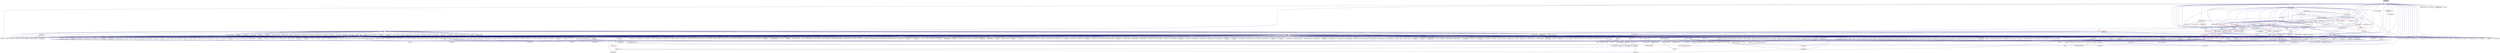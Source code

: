 digraph "unwrap_impl.hpp"
{
  edge [fontname="Helvetica",fontsize="10",labelfontname="Helvetica",labelfontsize="10"];
  node [fontname="Helvetica",fontsize="10",shape=record];
  Node45 [label="unwrap_impl.hpp",height=0.2,width=0.4,color="black", fillcolor="grey75", style="filled", fontcolor="black"];
  Node45 -> Node46 [dir="back",color="midnightblue",fontsize="10",style="solid",fontname="Helvetica"];
  Node46 [label="unwrap.hpp",height=0.2,width=0.4,color="black", fillcolor="white", style="filled",URL="$d0/d06/unwrap_8hpp.html"];
  Node46 -> Node47 [dir="back",color="midnightblue",fontsize="10",style="solid",fontname="Helvetica"];
  Node47 [label="allgather.cpp",height=0.2,width=0.4,color="black", fillcolor="white", style="filled",URL="$d7/d06/allgather_8cpp.html"];
  Node46 -> Node48 [dir="back",color="midnightblue",fontsize="10",style="solid",fontname="Helvetica"];
  Node48 [label="fibonacci_dataflow.cpp",height=0.2,width=0.4,color="black", fillcolor="white", style="filled",URL="$df/d3d/fibonacci__dataflow_8cpp.html"];
  Node46 -> Node49 [dir="back",color="midnightblue",fontsize="10",style="solid",fontname="Helvetica"];
  Node49 [label="fibonacci_futures_distributed.cpp",height=0.2,width=0.4,color="black", fillcolor="white", style="filled",URL="$d1/dc9/fibonacci__futures__distributed_8cpp.html"];
  Node46 -> Node50 [dir="back",color="midnightblue",fontsize="10",style="solid",fontname="Helvetica"];
  Node50 [label="block_executor.hpp",height=0.2,width=0.4,color="black", fillcolor="white", style="filled",URL="$dc/d6f/block__executor_8hpp.html"];
  Node50 -> Node51 [dir="back",color="midnightblue",fontsize="10",style="solid",fontname="Helvetica"];
  Node51 [label="block_allocator.hpp",height=0.2,width=0.4,color="black", fillcolor="white", style="filled",URL="$d9/d7a/block__allocator_8hpp.html"];
  Node51 -> Node52 [dir="back",color="midnightblue",fontsize="10",style="solid",fontname="Helvetica"];
  Node52 [label="host.hpp",height=0.2,width=0.4,color="black", fillcolor="white", style="filled",URL="$dd/d78/host_8hpp.html"];
  Node52 -> Node53 [dir="back",color="midnightblue",fontsize="10",style="solid",fontname="Helvetica"];
  Node53 [label="compute.hpp",height=0.2,width=0.4,color="red", fillcolor="white", style="filled",URL="$df/dd0/compute_8hpp.html"];
  Node53 -> Node54 [dir="back",color="midnightblue",fontsize="10",style="solid",fontname="Helvetica"];
  Node54 [label="cublas_matmul.cpp",height=0.2,width=0.4,color="black", fillcolor="white", style="filled",URL="$dd/d84/cublas__matmul_8cpp.html"];
  Node53 -> Node55 [dir="back",color="midnightblue",fontsize="10",style="solid",fontname="Helvetica"];
  Node55 [label="synchronize.cpp",height=0.2,width=0.4,color="black", fillcolor="white", style="filled",URL="$da/da2/synchronize_8cpp.html"];
  Node53 -> Node56 [dir="back",color="midnightblue",fontsize="10",style="solid",fontname="Helvetica"];
  Node56 [label="stream.cpp",height=0.2,width=0.4,color="black", fillcolor="white", style="filled",URL="$da/d5f/stream_8cpp.html"];
  Node50 -> Node52 [dir="back",color="midnightblue",fontsize="10",style="solid",fontname="Helvetica"];
  Node46 -> Node60 [dir="back",color="midnightblue",fontsize="10",style="solid",fontname="Helvetica"];
  Node60 [label="util.hpp",height=0.2,width=0.4,color="black", fillcolor="white", style="filled",URL="$df/d72/include_2util_8hpp.html"];
  Node60 -> Node61 [dir="back",color="midnightblue",fontsize="10",style="solid",fontname="Helvetica"];
  Node61 [label="1d_stencil_4_throttle.cpp",height=0.2,width=0.4,color="black", fillcolor="white", style="filled",URL="$d6/de5/1d__stencil__4__throttle_8cpp.html"];
  Node60 -> Node62 [dir="back",color="midnightblue",fontsize="10",style="solid",fontname="Helvetica"];
  Node62 [label="allgather_and_gate.hpp",height=0.2,width=0.4,color="black", fillcolor="white", style="filled",URL="$d9/dbb/allgather__and__gate_8hpp.html"];
  Node62 -> Node63 [dir="back",color="midnightblue",fontsize="10",style="solid",fontname="Helvetica"];
  Node63 [label="allgather_module.cpp",height=0.2,width=0.4,color="black", fillcolor="white", style="filled",URL="$df/de4/allgather__module_8cpp.html"];
  Node62 -> Node64 [dir="back",color="midnightblue",fontsize="10",style="solid",fontname="Helvetica"];
  Node64 [label="allgather_and_gate.cpp",height=0.2,width=0.4,color="black", fillcolor="white", style="filled",URL="$d1/d56/allgather__and__gate_8cpp.html"];
  Node62 -> Node65 [dir="back",color="midnightblue",fontsize="10",style="solid",fontname="Helvetica"];
  Node65 [label="ag_client.cpp",height=0.2,width=0.4,color="black", fillcolor="white", style="filled",URL="$d4/d5d/ag__client_8cpp.html"];
  Node60 -> Node64 [dir="back",color="midnightblue",fontsize="10",style="solid",fontname="Helvetica"];
  Node60 -> Node66 [dir="back",color="midnightblue",fontsize="10",style="solid",fontname="Helvetica"];
  Node66 [label="apex_balance.cpp",height=0.2,width=0.4,color="black", fillcolor="white", style="filled",URL="$d4/d8e/apex__balance_8cpp.html"];
  Node60 -> Node67 [dir="back",color="midnightblue",fontsize="10",style="solid",fontname="Helvetica"];
  Node67 [label="apex_fibonacci.cpp",height=0.2,width=0.4,color="black", fillcolor="white", style="filled",URL="$de/de1/apex__fibonacci_8cpp.html"];
  Node60 -> Node68 [dir="back",color="midnightblue",fontsize="10",style="solid",fontname="Helvetica"];
  Node68 [label="apex_policy_engine\l_active_thread_count.cpp",height=0.2,width=0.4,color="black", fillcolor="white", style="filled",URL="$d5/d01/apex__policy__engine__active__thread__count_8cpp.html"];
  Node60 -> Node69 [dir="back",color="midnightblue",fontsize="10",style="solid",fontname="Helvetica"];
  Node69 [label="apex_policy_engine\l_events.cpp",height=0.2,width=0.4,color="black", fillcolor="white", style="filled",URL="$df/d0f/apex__policy__engine__events_8cpp.html"];
  Node60 -> Node70 [dir="back",color="midnightblue",fontsize="10",style="solid",fontname="Helvetica"];
  Node70 [label="apex_policy_engine\l_periodic.cpp",height=0.2,width=0.4,color="black", fillcolor="white", style="filled",URL="$d5/d7b/apex__policy__engine__periodic_8cpp.html"];
  Node60 -> Node71 [dir="back",color="midnightblue",fontsize="10",style="solid",fontname="Helvetica"];
  Node71 [label="async_io_low_level.cpp",height=0.2,width=0.4,color="black", fillcolor="white", style="filled",URL="$dc/d10/async__io__low__level_8cpp.html"];
  Node60 -> Node72 [dir="back",color="midnightblue",fontsize="10",style="solid",fontname="Helvetica"];
  Node72 [label="sine.cpp",height=0.2,width=0.4,color="black", fillcolor="white", style="filled",URL="$d5/dd8/sine_8cpp.html"];
  Node60 -> Node73 [dir="back",color="midnightblue",fontsize="10",style="solid",fontname="Helvetica"];
  Node73 [label="factorial.cpp",height=0.2,width=0.4,color="black", fillcolor="white", style="filled",URL="$d9/d00/factorial_8cpp.html"];
  Node60 -> Node74 [dir="back",color="midnightblue",fontsize="10",style="solid",fontname="Helvetica"];
  Node74 [label="fibonacci.cpp",height=0.2,width=0.4,color="black", fillcolor="white", style="filled",URL="$d9/d89/fibonacci_8cpp.html"];
  Node60 -> Node75 [dir="back",color="midnightblue",fontsize="10",style="solid",fontname="Helvetica"];
  Node75 [label="fibonacci_await.cpp",height=0.2,width=0.4,color="black", fillcolor="white", style="filled",URL="$dc/d1c/fibonacci__await_8cpp.html"];
  Node60 -> Node48 [dir="back",color="midnightblue",fontsize="10",style="solid",fontname="Helvetica"];
  Node60 -> Node76 [dir="back",color="midnightblue",fontsize="10",style="solid",fontname="Helvetica"];
  Node76 [label="fibonacci_futures.cpp",height=0.2,width=0.4,color="black", fillcolor="white", style="filled",URL="$d6/de3/fibonacci__futures_8cpp.html"];
  Node60 -> Node49 [dir="back",color="midnightblue",fontsize="10",style="solid",fontname="Helvetica"];
  Node60 -> Node77 [dir="back",color="midnightblue",fontsize="10",style="solid",fontname="Helvetica"];
  Node77 [label="fibonacci_one.cpp",height=0.2,width=0.4,color="black", fillcolor="white", style="filled",URL="$d8/d78/fibonacci__one_8cpp.html"];
  Node60 -> Node78 [dir="back",color="midnightblue",fontsize="10",style="solid",fontname="Helvetica"];
  Node78 [label="fractals.cpp",height=0.2,width=0.4,color="black", fillcolor="white", style="filled",URL="$d8/d58/fractals_8cpp.html"];
  Node60 -> Node79 [dir="back",color="midnightblue",fontsize="10",style="solid",fontname="Helvetica"];
  Node79 [label="fractals_executor.cpp",height=0.2,width=0.4,color="black", fillcolor="white", style="filled",URL="$d9/da9/fractals__executor_8cpp.html"];
  Node60 -> Node80 [dir="back",color="midnightblue",fontsize="10",style="solid",fontname="Helvetica"];
  Node80 [label="fractals_struct.cpp",height=0.2,width=0.4,color="black", fillcolor="white", style="filled",URL="$d8/d2f/fractals__struct_8cpp.html"];
  Node60 -> Node81 [dir="back",color="midnightblue",fontsize="10",style="solid",fontname="Helvetica"];
  Node81 [label="interval_timer.cpp",height=0.2,width=0.4,color="black", fillcolor="white", style="filled",URL="$de/df1/examples_2quickstart_2interval__timer_8cpp.html"];
  Node60 -> Node82 [dir="back",color="midnightblue",fontsize="10",style="solid",fontname="Helvetica"];
  Node82 [label="sierpinski.cpp",height=0.2,width=0.4,color="black", fillcolor="white", style="filled",URL="$d3/d7e/sierpinski_8cpp.html"];
  Node60 -> Node83 [dir="back",color="midnightblue",fontsize="10",style="solid",fontname="Helvetica"];
  Node83 [label="spell_check_file.cpp",height=0.2,width=0.4,color="black", fillcolor="white", style="filled",URL="$df/df7/spell__check__file_8cpp.html"];
  Node60 -> Node84 [dir="back",color="midnightblue",fontsize="10",style="solid",fontname="Helvetica"];
  Node84 [label="spell_check_simple.cpp",height=0.2,width=0.4,color="black", fillcolor="white", style="filled",URL="$dd/d54/spell__check__simple_8cpp.html"];
  Node60 -> Node85 [dir="back",color="midnightblue",fontsize="10",style="solid",fontname="Helvetica"];
  Node85 [label="thread_aware_timer.cpp",height=0.2,width=0.4,color="black", fillcolor="white", style="filled",URL="$df/d11/examples_2thread__aware__timer_2thread__aware__timer_8cpp.html"];
  Node60 -> Node86 [dir="back",color="midnightblue",fontsize="10",style="solid",fontname="Helvetica"];
  Node86 [label="hpx.hpp",height=0.2,width=0.4,color="red", fillcolor="white", style="filled",URL="$d0/daa/hpx_8hpp.html"];
  Node86 -> Node87 [dir="back",color="midnightblue",fontsize="10",style="solid",fontname="Helvetica"];
  Node87 [label="1d_stencil_1.cpp",height=0.2,width=0.4,color="black", fillcolor="white", style="filled",URL="$d2/db1/1d__stencil__1_8cpp.html"];
  Node86 -> Node88 [dir="back",color="midnightblue",fontsize="10",style="solid",fontname="Helvetica"];
  Node88 [label="1d_stencil_2.cpp",height=0.2,width=0.4,color="black", fillcolor="white", style="filled",URL="$d3/dd1/1d__stencil__2_8cpp.html"];
  Node86 -> Node89 [dir="back",color="midnightblue",fontsize="10",style="solid",fontname="Helvetica"];
  Node89 [label="1d_stencil_3.cpp",height=0.2,width=0.4,color="black", fillcolor="white", style="filled",URL="$db/d19/1d__stencil__3_8cpp.html"];
  Node86 -> Node90 [dir="back",color="midnightblue",fontsize="10",style="solid",fontname="Helvetica"];
  Node90 [label="1d_stencil_4.cpp",height=0.2,width=0.4,color="black", fillcolor="white", style="filled",URL="$d1/d7d/1d__stencil__4_8cpp.html"];
  Node86 -> Node91 [dir="back",color="midnightblue",fontsize="10",style="solid",fontname="Helvetica"];
  Node91 [label="1d_stencil_4_parallel.cpp",height=0.2,width=0.4,color="black", fillcolor="white", style="filled",URL="$d6/d05/1d__stencil__4__parallel_8cpp.html"];
  Node86 -> Node92 [dir="back",color="midnightblue",fontsize="10",style="solid",fontname="Helvetica"];
  Node92 [label="1d_stencil_4_repart.cpp",height=0.2,width=0.4,color="black", fillcolor="white", style="filled",URL="$d0/d6b/1d__stencil__4__repart_8cpp.html"];
  Node86 -> Node61 [dir="back",color="midnightblue",fontsize="10",style="solid",fontname="Helvetica"];
  Node86 -> Node93 [dir="back",color="midnightblue",fontsize="10",style="solid",fontname="Helvetica"];
  Node93 [label="1d_stencil_5.cpp",height=0.2,width=0.4,color="black", fillcolor="white", style="filled",URL="$d7/d2a/1d__stencil__5_8cpp.html"];
  Node86 -> Node94 [dir="back",color="midnightblue",fontsize="10",style="solid",fontname="Helvetica"];
  Node94 [label="1d_stencil_6.cpp",height=0.2,width=0.4,color="black", fillcolor="white", style="filled",URL="$db/de7/1d__stencil__6_8cpp.html"];
  Node86 -> Node95 [dir="back",color="midnightblue",fontsize="10",style="solid",fontname="Helvetica"];
  Node95 [label="1d_stencil_7.cpp",height=0.2,width=0.4,color="black", fillcolor="white", style="filled",URL="$d4/d5a/1d__stencil__7_8cpp.html"];
  Node86 -> Node96 [dir="back",color="midnightblue",fontsize="10",style="solid",fontname="Helvetica"];
  Node96 [label="1d_stencil_8.cpp",height=0.2,width=0.4,color="black", fillcolor="white", style="filled",URL="$df/de0/1d__stencil__8_8cpp.html"];
  Node86 -> Node97 [dir="back",color="midnightblue",fontsize="10",style="solid",fontname="Helvetica"];
  Node97 [label="accumulator.cpp",height=0.2,width=0.4,color="black", fillcolor="white", style="filled",URL="$d1/d81/accumulator_8cpp.html"];
  Node86 -> Node98 [dir="back",color="midnightblue",fontsize="10",style="solid",fontname="Helvetica"];
  Node98 [label="accumulator.hpp",height=0.2,width=0.4,color="red", fillcolor="white", style="filled",URL="$d4/d9d/server_2accumulator_8hpp.html"];
  Node98 -> Node97 [dir="back",color="midnightblue",fontsize="10",style="solid",fontname="Helvetica"];
  Node86 -> Node101 [dir="back",color="midnightblue",fontsize="10",style="solid",fontname="Helvetica"];
  Node101 [label="template_function_accumulator.hpp",height=0.2,width=0.4,color="black", fillcolor="white", style="filled",URL="$d7/da6/server_2template__function__accumulator_8hpp.html"];
  Node101 -> Node102 [dir="back",color="midnightblue",fontsize="10",style="solid",fontname="Helvetica"];
  Node102 [label="template_function_accumulator.cpp",height=0.2,width=0.4,color="black", fillcolor="white", style="filled",URL="$d5/d02/template__function__accumulator_8cpp.html"];
  Node101 -> Node103 [dir="back",color="midnightblue",fontsize="10",style="solid",fontname="Helvetica"];
  Node103 [label="template_function_accumulator.hpp",height=0.2,width=0.4,color="red", fillcolor="white", style="filled",URL="$d3/de9/template__function__accumulator_8hpp.html"];
  Node86 -> Node105 [dir="back",color="midnightblue",fontsize="10",style="solid",fontname="Helvetica"];
  Node105 [label="template_accumulator.cpp",height=0.2,width=0.4,color="black", fillcolor="white", style="filled",URL="$d0/d4a/template__accumulator_8cpp.html"];
  Node86 -> Node102 [dir="back",color="midnightblue",fontsize="10",style="solid",fontname="Helvetica"];
  Node86 -> Node103 [dir="back",color="midnightblue",fontsize="10",style="solid",fontname="Helvetica"];
  Node86 -> Node63 [dir="back",color="midnightblue",fontsize="10",style="solid",fontname="Helvetica"];
  Node86 -> Node47 [dir="back",color="midnightblue",fontsize="10",style="solid",fontname="Helvetica"];
  Node86 -> Node64 [dir="back",color="midnightblue",fontsize="10",style="solid",fontname="Helvetica"];
  Node86 -> Node65 [dir="back",color="midnightblue",fontsize="10",style="solid",fontname="Helvetica"];
  Node86 -> Node106 [dir="back",color="midnightblue",fontsize="10",style="solid",fontname="Helvetica"];
  Node106 [label="hpx_thread_phase.cpp",height=0.2,width=0.4,color="black", fillcolor="white", style="filled",URL="$d5/dca/hpx__thread__phase_8cpp.html"];
  Node86 -> Node107 [dir="back",color="midnightblue",fontsize="10",style="solid",fontname="Helvetica"];
  Node107 [label="os_thread_num.cpp",height=0.2,width=0.4,color="black", fillcolor="white", style="filled",URL="$d2/dfb/os__thread__num_8cpp.html"];
  Node86 -> Node108 [dir="back",color="midnightblue",fontsize="10",style="solid",fontname="Helvetica"];
  Node108 [label="cancelable_action.cpp",height=0.2,width=0.4,color="black", fillcolor="white", style="filled",URL="$d5/d0c/cancelable__action_8cpp.html"];
  Node86 -> Node109 [dir="back",color="midnightblue",fontsize="10",style="solid",fontname="Helvetica"];
  Node109 [label="cancelable_action.hpp",height=0.2,width=0.4,color="black", fillcolor="white", style="filled",URL="$d5/d4d/server_2cancelable__action_8hpp.html"];
  Node109 -> Node108 [dir="back",color="midnightblue",fontsize="10",style="solid",fontname="Helvetica"];
  Node109 -> Node110 [dir="back",color="midnightblue",fontsize="10",style="solid",fontname="Helvetica"];
  Node110 [label="cancelable_action.hpp",height=0.2,width=0.4,color="red", fillcolor="white", style="filled",URL="$d0/da3/stubs_2cancelable__action_8hpp.html"];
  Node86 -> Node110 [dir="back",color="midnightblue",fontsize="10",style="solid",fontname="Helvetica"];
  Node86 -> Node112 [dir="back",color="midnightblue",fontsize="10",style="solid",fontname="Helvetica"];
  Node112 [label="cancelable_action_client.cpp",height=0.2,width=0.4,color="black", fillcolor="white", style="filled",URL="$d1/db8/cancelable__action__client_8cpp.html"];
  Node86 -> Node54 [dir="back",color="midnightblue",fontsize="10",style="solid",fontname="Helvetica"];
  Node86 -> Node113 [dir="back",color="midnightblue",fontsize="10",style="solid",fontname="Helvetica"];
  Node113 [label="win_perf_counters.cpp",height=0.2,width=0.4,color="black", fillcolor="white", style="filled",URL="$d8/d11/win__perf__counters_8cpp.html"];
  Node86 -> Node114 [dir="back",color="midnightblue",fontsize="10",style="solid",fontname="Helvetica"];
  Node114 [label="win_perf_counters.hpp",height=0.2,width=0.4,color="black", fillcolor="white", style="filled",URL="$d5/da7/win__perf__counters_8hpp.html"];
  Node86 -> Node115 [dir="back",color="midnightblue",fontsize="10",style="solid",fontname="Helvetica"];
  Node115 [label="hello_world_component.hpp",height=0.2,width=0.4,color="red", fillcolor="white", style="filled",URL="$df/df0/hello__world__component_8hpp.html"];
  Node86 -> Node118 [dir="back",color="midnightblue",fontsize="10",style="solid",fontname="Helvetica"];
  Node118 [label="interpolate1d.cpp",height=0.2,width=0.4,color="black", fillcolor="white", style="filled",URL="$d0/d05/interpolate1d_8cpp.html"];
  Node86 -> Node119 [dir="back",color="midnightblue",fontsize="10",style="solid",fontname="Helvetica"];
  Node119 [label="partition.hpp",height=0.2,width=0.4,color="black", fillcolor="white", style="filled",URL="$d0/d7a/examples_2interpolate1d_2interpolate1d_2partition_8hpp.html"];
  Node119 -> Node118 [dir="back",color="midnightblue",fontsize="10",style="solid",fontname="Helvetica"];
  Node119 -> Node120 [dir="back",color="midnightblue",fontsize="10",style="solid",fontname="Helvetica"];
  Node120 [label="interpolate1d.hpp",height=0.2,width=0.4,color="red", fillcolor="white", style="filled",URL="$d4/dc7/interpolate1d_8hpp.html"];
  Node120 -> Node118 [dir="back",color="midnightblue",fontsize="10",style="solid",fontname="Helvetica"];
  Node86 -> Node122 [dir="back",color="midnightblue",fontsize="10",style="solid",fontname="Helvetica"];
  Node122 [label="partition.hpp",height=0.2,width=0.4,color="black", fillcolor="white", style="filled",URL="$d0/dff/examples_2interpolate1d_2interpolate1d_2server_2partition_8hpp.html"];
  Node122 -> Node119 [dir="back",color="midnightblue",fontsize="10",style="solid",fontname="Helvetica"];
  Node122 -> Node123 [dir="back",color="midnightblue",fontsize="10",style="solid",fontname="Helvetica"];
  Node123 [label="partition.cpp",height=0.2,width=0.4,color="black", fillcolor="white", style="filled",URL="$d0/d4f/examples_2interpolate1d_2interpolate1d_2server_2partition_8cpp.html"];
  Node86 -> Node120 [dir="back",color="midnightblue",fontsize="10",style="solid",fontname="Helvetica"];
  Node86 -> Node124 [dir="back",color="midnightblue",fontsize="10",style="solid",fontname="Helvetica"];
  Node124 [label="read_values.cpp",height=0.2,width=0.4,color="black", fillcolor="white", style="filled",URL="$d0/d8c/interpolate1d_2interpolate1d_2read__values_8cpp.html"];
  Node86 -> Node123 [dir="back",color="midnightblue",fontsize="10",style="solid",fontname="Helvetica"];
  Node86 -> Node125 [dir="back",color="midnightblue",fontsize="10",style="solid",fontname="Helvetica"];
  Node125 [label="jacobi.cpp",height=0.2,width=0.4,color="black", fillcolor="white", style="filled",URL="$d2/d27/jacobi_8cpp.html"];
  Node86 -> Node126 [dir="back",color="midnightblue",fontsize="10",style="solid",fontname="Helvetica"];
  Node126 [label="grid.cpp",height=0.2,width=0.4,color="black", fillcolor="white", style="filled",URL="$d6/d1b/jacobi__component_2grid_8cpp.html"];
  Node86 -> Node127 [dir="back",color="midnightblue",fontsize="10",style="solid",fontname="Helvetica"];
  Node127 [label="row.cpp",height=0.2,width=0.4,color="black", fillcolor="white", style="filled",URL="$d3/d86/server_2row_8cpp.html"];
  Node86 -> Node128 [dir="back",color="midnightblue",fontsize="10",style="solid",fontname="Helvetica"];
  Node128 [label="solver.cpp",height=0.2,width=0.4,color="black", fillcolor="white", style="filled",URL="$d6/d94/solver_8cpp.html"];
  Node86 -> Node129 [dir="back",color="midnightblue",fontsize="10",style="solid",fontname="Helvetica"];
  Node129 [label="stencil_iterator.cpp",height=0.2,width=0.4,color="black", fillcolor="white", style="filled",URL="$d6/de1/server_2stencil__iterator_8cpp.html"];
  Node86 -> Node130 [dir="back",color="midnightblue",fontsize="10",style="solid",fontname="Helvetica"];
  Node130 [label="stencil_iterator.cpp",height=0.2,width=0.4,color="black", fillcolor="white", style="filled",URL="$d7/d71/stencil__iterator_8cpp.html"];
  Node86 -> Node131 [dir="back",color="midnightblue",fontsize="10",style="solid",fontname="Helvetica"];
  Node131 [label="jacobi.cpp",height=0.2,width=0.4,color="black", fillcolor="white", style="filled",URL="$d3/d44/smp_2jacobi_8cpp.html"];
  Node86 -> Node132 [dir="back",color="midnightblue",fontsize="10",style="solid",fontname="Helvetica"];
  Node132 [label="jacobi_hpx.cpp",height=0.2,width=0.4,color="black", fillcolor="white", style="filled",URL="$d8/d72/jacobi__hpx_8cpp.html"];
  Node86 -> Node133 [dir="back",color="midnightblue",fontsize="10",style="solid",fontname="Helvetica"];
  Node133 [label="jacobi_nonuniform.cpp",height=0.2,width=0.4,color="black", fillcolor="white", style="filled",URL="$dd/ddc/jacobi__nonuniform_8cpp.html"];
  Node86 -> Node134 [dir="back",color="midnightblue",fontsize="10",style="solid",fontname="Helvetica"];
  Node134 [label="jacobi_nonuniform_hpx.cpp",height=0.2,width=0.4,color="black", fillcolor="white", style="filled",URL="$de/d56/jacobi__nonuniform__hpx_8cpp.html"];
  Node86 -> Node135 [dir="back",color="midnightblue",fontsize="10",style="solid",fontname="Helvetica"];
  Node135 [label="nqueen.cpp",height=0.2,width=0.4,color="black", fillcolor="white", style="filled",URL="$db/dca/nqueen_8cpp.html"];
  Node86 -> Node136 [dir="back",color="midnightblue",fontsize="10",style="solid",fontname="Helvetica"];
  Node136 [label="nqueen.hpp",height=0.2,width=0.4,color="red", fillcolor="white", style="filled",URL="$de/d58/server_2nqueen_8hpp.html"];
  Node136 -> Node135 [dir="back",color="midnightblue",fontsize="10",style="solid",fontname="Helvetica"];
  Node86 -> Node139 [dir="back",color="midnightblue",fontsize="10",style="solid",fontname="Helvetica"];
  Node139 [label="nqueen_client.cpp",height=0.2,width=0.4,color="black", fillcolor="white", style="filled",URL="$d3/d5e/nqueen__client_8cpp.html"];
  Node86 -> Node140 [dir="back",color="midnightblue",fontsize="10",style="solid",fontname="Helvetica"];
  Node140 [label="sine.cpp",height=0.2,width=0.4,color="black", fillcolor="white", style="filled",URL="$d3/d0d/server_2sine_8cpp.html"];
  Node86 -> Node141 [dir="back",color="midnightblue",fontsize="10",style="solid",fontname="Helvetica"];
  Node141 [label="sine.hpp",height=0.2,width=0.4,color="black", fillcolor="white", style="filled",URL="$d8/dac/sine_8hpp.html"];
  Node141 -> Node140 [dir="back",color="midnightblue",fontsize="10",style="solid",fontname="Helvetica"];
  Node141 -> Node72 [dir="back",color="midnightblue",fontsize="10",style="solid",fontname="Helvetica"];
  Node86 -> Node72 [dir="back",color="midnightblue",fontsize="10",style="solid",fontname="Helvetica"];
  Node86 -> Node142 [dir="back",color="midnightblue",fontsize="10",style="solid",fontname="Helvetica"];
  Node142 [label="sine_client.cpp",height=0.2,width=0.4,color="black", fillcolor="white", style="filled",URL="$db/d62/sine__client_8cpp.html"];
  Node86 -> Node143 [dir="back",color="midnightblue",fontsize="10",style="solid",fontname="Helvetica"];
  Node143 [label="qt.cpp",height=0.2,width=0.4,color="black", fillcolor="white", style="filled",URL="$df/d90/qt_8cpp.html"];
  Node86 -> Node144 [dir="back",color="midnightblue",fontsize="10",style="solid",fontname="Helvetica"];
  Node144 [label="queue_client.cpp",height=0.2,width=0.4,color="black", fillcolor="white", style="filled",URL="$d7/d96/queue__client_8cpp.html"];
  Node86 -> Node145 [dir="back",color="midnightblue",fontsize="10",style="solid",fontname="Helvetica"];
  Node145 [label="customize_async.cpp",height=0.2,width=0.4,color="black", fillcolor="white", style="filled",URL="$d0/d82/customize__async_8cpp.html"];
  Node86 -> Node146 [dir="back",color="midnightblue",fontsize="10",style="solid",fontname="Helvetica"];
  Node146 [label="data_actions.cpp",height=0.2,width=0.4,color="black", fillcolor="white", style="filled",URL="$dc/d68/data__actions_8cpp.html"];
  Node86 -> Node147 [dir="back",color="midnightblue",fontsize="10",style="solid",fontname="Helvetica"];
  Node147 [label="error_handling.cpp",height=0.2,width=0.4,color="black", fillcolor="white", style="filled",URL="$d9/d96/error__handling_8cpp.html"];
  Node86 -> Node148 [dir="back",color="midnightblue",fontsize="10",style="solid",fontname="Helvetica"];
  Node148 [label="event_synchronization.cpp",height=0.2,width=0.4,color="black", fillcolor="white", style="filled",URL="$d0/d35/event__synchronization_8cpp.html"];
  Node86 -> Node73 [dir="back",color="midnightblue",fontsize="10",style="solid",fontname="Helvetica"];
  Node86 -> Node149 [dir="back",color="midnightblue",fontsize="10",style="solid",fontname="Helvetica"];
  Node149 [label="file_serialization.cpp",height=0.2,width=0.4,color="black", fillcolor="white", style="filled",URL="$de/d58/file__serialization_8cpp.html"];
  Node86 -> Node150 [dir="back",color="midnightblue",fontsize="10",style="solid",fontname="Helvetica"];
  Node150 [label="init_globally.cpp",height=0.2,width=0.4,color="black", fillcolor="white", style="filled",URL="$d6/dad/init__globally_8cpp.html"];
  Node86 -> Node151 [dir="back",color="midnightblue",fontsize="10",style="solid",fontname="Helvetica"];
  Node151 [label="interest_calculator.cpp",height=0.2,width=0.4,color="black", fillcolor="white", style="filled",URL="$d2/d86/interest__calculator_8cpp.html"];
  Node86 -> Node152 [dir="back",color="midnightblue",fontsize="10",style="solid",fontname="Helvetica"];
  Node152 [label="non_atomic_rma.cpp",height=0.2,width=0.4,color="black", fillcolor="white", style="filled",URL="$d7/d8b/non__atomic__rma_8cpp.html"];
  Node86 -> Node153 [dir="back",color="midnightblue",fontsize="10",style="solid",fontname="Helvetica"];
  Node153 [label="partitioned_vector\l_spmd_foreach.cpp",height=0.2,width=0.4,color="black", fillcolor="white", style="filled",URL="$db/d7c/partitioned__vector__spmd__foreach_8cpp.html"];
  Node86 -> Node154 [dir="back",color="midnightblue",fontsize="10",style="solid",fontname="Helvetica"];
  Node154 [label="pipeline1.cpp",height=0.2,width=0.4,color="black", fillcolor="white", style="filled",URL="$d5/d77/pipeline1_8cpp.html"];
  Node86 -> Node155 [dir="back",color="midnightblue",fontsize="10",style="solid",fontname="Helvetica"];
  Node155 [label="quicksort.cpp",height=0.2,width=0.4,color="black", fillcolor="white", style="filled",URL="$d3/d1e/quicksort_8cpp.html"];
  Node86 -> Node156 [dir="back",color="midnightblue",fontsize="10",style="solid",fontname="Helvetica"];
  Node156 [label="receive_buffer.cpp",height=0.2,width=0.4,color="black", fillcolor="white", style="filled",URL="$d7/d10/receive__buffer_8cpp.html"];
  Node86 -> Node157 [dir="back",color="midnightblue",fontsize="10",style="solid",fontname="Helvetica"];
  Node157 [label="safe_object.cpp",height=0.2,width=0.4,color="black", fillcolor="white", style="filled",URL="$dd/d52/safe__object_8cpp.html"];
  Node86 -> Node158 [dir="back",color="midnightblue",fontsize="10",style="solid",fontname="Helvetica"];
  Node158 [label="sort_by_key_demo.cpp",height=0.2,width=0.4,color="black", fillcolor="white", style="filled",URL="$da/d20/sort__by__key__demo_8cpp.html"];
  Node86 -> Node159 [dir="back",color="midnightblue",fontsize="10",style="solid",fontname="Helvetica"];
  Node159 [label="timed_wake.cpp",height=0.2,width=0.4,color="black", fillcolor="white", style="filled",URL="$d8/df9/timed__wake_8cpp.html"];
  Node86 -> Node160 [dir="back",color="midnightblue",fontsize="10",style="solid",fontname="Helvetica"];
  Node160 [label="vector_counting_dotproduct.cpp",height=0.2,width=0.4,color="black", fillcolor="white", style="filled",URL="$df/de9/vector__counting__dotproduct_8cpp.html"];
  Node86 -> Node161 [dir="back",color="midnightblue",fontsize="10",style="solid",fontname="Helvetica"];
  Node161 [label="vector_zip_dotproduct.cpp",height=0.2,width=0.4,color="black", fillcolor="white", style="filled",URL="$dc/d18/vector__zip__dotproduct_8cpp.html"];
  Node86 -> Node162 [dir="back",color="midnightblue",fontsize="10",style="solid",fontname="Helvetica"];
  Node162 [label="zerocopy_rdma.cpp",height=0.2,width=0.4,color="black", fillcolor="white", style="filled",URL="$d1/dad/zerocopy__rdma_8cpp.html"];
  Node86 -> Node163 [dir="back",color="midnightblue",fontsize="10",style="solid",fontname="Helvetica"];
  Node163 [label="random_mem_access.cpp",height=0.2,width=0.4,color="black", fillcolor="white", style="filled",URL="$d1/d51/random__mem__access_8cpp.html"];
  Node86 -> Node164 [dir="back",color="midnightblue",fontsize="10",style="solid",fontname="Helvetica"];
  Node164 [label="random_mem_access.hpp",height=0.2,width=0.4,color="red", fillcolor="white", style="filled",URL="$d0/d19/server_2random__mem__access_8hpp.html"];
  Node164 -> Node163 [dir="back",color="midnightblue",fontsize="10",style="solid",fontname="Helvetica"];
  Node86 -> Node167 [dir="back",color="midnightblue",fontsize="10",style="solid",fontname="Helvetica"];
  Node167 [label="random_mem_access_client.cpp",height=0.2,width=0.4,color="black", fillcolor="white", style="filled",URL="$df/d1b/random__mem__access__client_8cpp.html"];
  Node86 -> Node168 [dir="back",color="midnightblue",fontsize="10",style="solid",fontname="Helvetica"];
  Node168 [label="oversubscribing_resource\l_partitioner.cpp",height=0.2,width=0.4,color="black", fillcolor="white", style="filled",URL="$dd/dee/oversubscribing__resource__partitioner_8cpp.html"];
  Node86 -> Node169 [dir="back",color="midnightblue",fontsize="10",style="solid",fontname="Helvetica"];
  Node169 [label="simple_resource_partitioner.cpp",height=0.2,width=0.4,color="black", fillcolor="white", style="filled",URL="$d5/df9/simple__resource__partitioner_8cpp.html"];
  Node86 -> Node170 [dir="back",color="midnightblue",fontsize="10",style="solid",fontname="Helvetica"];
  Node170 [label="dimension.hpp",height=0.2,width=0.4,color="red", fillcolor="white", style="filled",URL="$d6/d39/sheneos_2sheneos_2dimension_8hpp.html"];
  Node170 -> Node176 [dir="back",color="midnightblue",fontsize="10",style="solid",fontname="Helvetica"];
  Node176 [label="partition3d.hpp",height=0.2,width=0.4,color="black", fillcolor="white", style="filled",URL="$dd/dbf/server_2partition3d_8hpp.html"];
  Node176 -> Node177 [dir="back",color="midnightblue",fontsize="10",style="solid",fontname="Helvetica"];
  Node177 [label="partition3d.hpp",height=0.2,width=0.4,color="black", fillcolor="white", style="filled",URL="$d1/d50/partition3d_8hpp.html"];
  Node177 -> Node173 [dir="back",color="midnightblue",fontsize="10",style="solid",fontname="Helvetica"];
  Node173 [label="interpolator.cpp",height=0.2,width=0.4,color="black", fillcolor="white", style="filled",URL="$d5/d02/interpolator_8cpp.html"];
  Node177 -> Node178 [dir="back",color="midnightblue",fontsize="10",style="solid",fontname="Helvetica"];
  Node178 [label="interpolator.hpp",height=0.2,width=0.4,color="red", fillcolor="white", style="filled",URL="$dc/d3b/interpolator_8hpp.html"];
  Node178 -> Node173 [dir="back",color="midnightblue",fontsize="10",style="solid",fontname="Helvetica"];
  Node178 -> Node181 [dir="back",color="midnightblue",fontsize="10",style="solid",fontname="Helvetica"];
  Node181 [label="sheneos_test.cpp",height=0.2,width=0.4,color="black", fillcolor="white", style="filled",URL="$d4/d6e/sheneos__test_8cpp.html"];
  Node176 -> Node175 [dir="back",color="midnightblue",fontsize="10",style="solid",fontname="Helvetica"];
  Node175 [label="partition3d.cpp",height=0.2,width=0.4,color="black", fillcolor="white", style="filled",URL="$de/d70/partition3d_8cpp.html"];
  Node86 -> Node173 [dir="back",color="midnightblue",fontsize="10",style="solid",fontname="Helvetica"];
  Node86 -> Node177 [dir="back",color="midnightblue",fontsize="10",style="solid",fontname="Helvetica"];
  Node86 -> Node176 [dir="back",color="midnightblue",fontsize="10",style="solid",fontname="Helvetica"];
  Node86 -> Node178 [dir="back",color="midnightblue",fontsize="10",style="solid",fontname="Helvetica"];
  Node86 -> Node182 [dir="back",color="midnightblue",fontsize="10",style="solid",fontname="Helvetica"];
  Node182 [label="configuration.hpp",height=0.2,width=0.4,color="red", fillcolor="white", style="filled",URL="$dc/d0a/configuration_8hpp.html"];
  Node182 -> Node178 [dir="back",color="midnightblue",fontsize="10",style="solid",fontname="Helvetica"];
  Node86 -> Node174 [dir="back",color="midnightblue",fontsize="10",style="solid",fontname="Helvetica"];
  Node174 [label="read_values.cpp",height=0.2,width=0.4,color="black", fillcolor="white", style="filled",URL="$d7/da4/sheneos_2sheneos_2read__values_8cpp.html"];
  Node86 -> Node175 [dir="back",color="midnightblue",fontsize="10",style="solid",fontname="Helvetica"];
  Node86 -> Node181 [dir="back",color="midnightblue",fontsize="10",style="solid",fontname="Helvetica"];
  Node86 -> Node184 [dir="back",color="midnightblue",fontsize="10",style="solid",fontname="Helvetica"];
  Node184 [label="startup_shutdown.cpp",height=0.2,width=0.4,color="black", fillcolor="white", style="filled",URL="$d3/dfc/server_2startup__shutdown_8cpp.html"];
  Node86 -> Node185 [dir="back",color="midnightblue",fontsize="10",style="solid",fontname="Helvetica"];
  Node185 [label="startup_shutdown.cpp",height=0.2,width=0.4,color="black", fillcolor="white", style="filled",URL="$d0/ddb/startup__shutdown_8cpp.html"];
  Node86 -> Node186 [dir="back",color="midnightblue",fontsize="10",style="solid",fontname="Helvetica"];
  Node186 [label="spin.cpp",height=0.2,width=0.4,color="black", fillcolor="white", style="filled",URL="$d7/df2/spin_8cpp.html"];
  Node86 -> Node187 [dir="back",color="midnightblue",fontsize="10",style="solid",fontname="Helvetica"];
  Node187 [label="throttle.cpp",height=0.2,width=0.4,color="black", fillcolor="white", style="filled",URL="$de/d56/server_2throttle_8cpp.html"];
  Node86 -> Node188 [dir="back",color="midnightblue",fontsize="10",style="solid",fontname="Helvetica"];
  Node188 [label="throttle.hpp",height=0.2,width=0.4,color="black", fillcolor="white", style="filled",URL="$db/dc9/server_2throttle_8hpp.html"];
  Node188 -> Node187 [dir="back",color="midnightblue",fontsize="10",style="solid",fontname="Helvetica"];
  Node188 -> Node189 [dir="back",color="midnightblue",fontsize="10",style="solid",fontname="Helvetica"];
  Node189 [label="throttle.hpp",height=0.2,width=0.4,color="black", fillcolor="white", style="filled",URL="$d5/dec/stubs_2throttle_8hpp.html"];
  Node189 -> Node190 [dir="back",color="midnightblue",fontsize="10",style="solid",fontname="Helvetica"];
  Node190 [label="throttle.hpp",height=0.2,width=0.4,color="red", fillcolor="white", style="filled",URL="$d2/d2e/throttle_8hpp.html"];
  Node190 -> Node191 [dir="back",color="midnightblue",fontsize="10",style="solid",fontname="Helvetica"];
  Node191 [label="throttle.cpp",height=0.2,width=0.4,color="black", fillcolor="white", style="filled",URL="$db/d02/throttle_8cpp.html"];
  Node86 -> Node189 [dir="back",color="midnightblue",fontsize="10",style="solid",fontname="Helvetica"];
  Node86 -> Node191 [dir="back",color="midnightblue",fontsize="10",style="solid",fontname="Helvetica"];
  Node86 -> Node190 [dir="back",color="midnightblue",fontsize="10",style="solid",fontname="Helvetica"];
  Node86 -> Node193 [dir="back",color="midnightblue",fontsize="10",style="solid",fontname="Helvetica"];
  Node193 [label="transpose_await.cpp",height=0.2,width=0.4,color="black", fillcolor="white", style="filled",URL="$de/d68/transpose__await_8cpp.html"];
  Node86 -> Node194 [dir="back",color="midnightblue",fontsize="10",style="solid",fontname="Helvetica"];
  Node194 [label="transpose_block.cpp",height=0.2,width=0.4,color="black", fillcolor="white", style="filled",URL="$d0/de1/transpose__block_8cpp.html"];
  Node86 -> Node195 [dir="back",color="midnightblue",fontsize="10",style="solid",fontname="Helvetica"];
  Node195 [label="transpose_block_numa.cpp",height=0.2,width=0.4,color="black", fillcolor="white", style="filled",URL="$dd/d3b/transpose__block__numa_8cpp.html"];
  Node86 -> Node196 [dir="back",color="midnightblue",fontsize="10",style="solid",fontname="Helvetica"];
  Node196 [label="transpose_serial.cpp",height=0.2,width=0.4,color="black", fillcolor="white", style="filled",URL="$db/d74/transpose__serial_8cpp.html"];
  Node86 -> Node197 [dir="back",color="midnightblue",fontsize="10",style="solid",fontname="Helvetica"];
  Node197 [label="transpose_serial_block.cpp",height=0.2,width=0.4,color="black", fillcolor="white", style="filled",URL="$d8/daa/transpose__serial__block_8cpp.html"];
  Node86 -> Node198 [dir="back",color="midnightblue",fontsize="10",style="solid",fontname="Helvetica"];
  Node198 [label="transpose_serial_vector.cpp",height=0.2,width=0.4,color="black", fillcolor="white", style="filled",URL="$d4/d04/transpose__serial__vector_8cpp.html"];
  Node86 -> Node199 [dir="back",color="midnightblue",fontsize="10",style="solid",fontname="Helvetica"];
  Node199 [label="transpose_smp.cpp",height=0.2,width=0.4,color="black", fillcolor="white", style="filled",URL="$d2/d99/transpose__smp_8cpp.html"];
  Node86 -> Node200 [dir="back",color="midnightblue",fontsize="10",style="solid",fontname="Helvetica"];
  Node200 [label="transpose_smp_block.cpp",height=0.2,width=0.4,color="black", fillcolor="white", style="filled",URL="$da/d4d/transpose__smp__block_8cpp.html"];
  Node86 -> Node201 [dir="back",color="midnightblue",fontsize="10",style="solid",fontname="Helvetica"];
  Node201 [label="simple_central_tuplespace.hpp",height=0.2,width=0.4,color="red", fillcolor="white", style="filled",URL="$db/d69/server_2simple__central__tuplespace_8hpp.html"];
  Node201 -> Node202 [dir="back",color="midnightblue",fontsize="10",style="solid",fontname="Helvetica"];
  Node202 [label="simple_central_tuplespace.cpp",height=0.2,width=0.4,color="black", fillcolor="white", style="filled",URL="$d3/dec/simple__central__tuplespace_8cpp.html"];
  Node86 -> Node206 [dir="back",color="midnightblue",fontsize="10",style="solid",fontname="Helvetica"];
  Node206 [label="tuples_warehouse.hpp",height=0.2,width=0.4,color="black", fillcolor="white", style="filled",URL="$da/de6/tuples__warehouse_8hpp.html"];
  Node206 -> Node201 [dir="back",color="midnightblue",fontsize="10",style="solid",fontname="Helvetica"];
  Node86 -> Node202 [dir="back",color="midnightblue",fontsize="10",style="solid",fontname="Helvetica"];
  Node86 -> Node207 [dir="back",color="midnightblue",fontsize="10",style="solid",fontname="Helvetica"];
  Node207 [label="hpx_runtime.cpp",height=0.2,width=0.4,color="black", fillcolor="white", style="filled",URL="$d7/d1e/hpx__runtime_8cpp.html"];
  Node86 -> Node55 [dir="back",color="midnightblue",fontsize="10",style="solid",fontname="Helvetica"];
  Node86 -> Node208 [dir="back",color="midnightblue",fontsize="10",style="solid",fontname="Helvetica"];
  Node208 [label="agas_cache_timings.cpp",height=0.2,width=0.4,color="black", fillcolor="white", style="filled",URL="$dd/d37/agas__cache__timings_8cpp.html"];
  Node86 -> Node209 [dir="back",color="midnightblue",fontsize="10",style="solid",fontname="Helvetica"];
  Node209 [label="async_overheads.cpp",height=0.2,width=0.4,color="black", fillcolor="white", style="filled",URL="$de/da6/async__overheads_8cpp.html"];
  Node86 -> Node210 [dir="back",color="midnightblue",fontsize="10",style="solid",fontname="Helvetica"];
  Node210 [label="coroutines_call_overhead.cpp",height=0.2,width=0.4,color="black", fillcolor="white", style="filled",URL="$da/d1e/coroutines__call__overhead_8cpp.html"];
  Node86 -> Node211 [dir="back",color="midnightblue",fontsize="10",style="solid",fontname="Helvetica"];
  Node211 [label="foreach_scaling.cpp",height=0.2,width=0.4,color="black", fillcolor="white", style="filled",URL="$d4/d94/foreach__scaling_8cpp.html"];
  Node86 -> Node212 [dir="back",color="midnightblue",fontsize="10",style="solid",fontname="Helvetica"];
  Node212 [label="function_object_wrapper\l_overhead.cpp",height=0.2,width=0.4,color="black", fillcolor="white", style="filled",URL="$d5/d6f/function__object__wrapper__overhead_8cpp.html"];
  Node86 -> Node213 [dir="back",color="midnightblue",fontsize="10",style="solid",fontname="Helvetica"];
  Node213 [label="hpx_homogeneous_timed\l_task_spawn_executors.cpp",height=0.2,width=0.4,color="black", fillcolor="white", style="filled",URL="$d1/d3b/hpx__homogeneous__timed__task__spawn__executors_8cpp.html"];
  Node86 -> Node214 [dir="back",color="midnightblue",fontsize="10",style="solid",fontname="Helvetica"];
  Node214 [label="htts2_hpx.cpp",height=0.2,width=0.4,color="black", fillcolor="white", style="filled",URL="$d2/daf/htts2__hpx_8cpp.html"];
  Node86 -> Node215 [dir="back",color="midnightblue",fontsize="10",style="solid",fontname="Helvetica"];
  Node215 [label="partitioned_vector\l_foreach.cpp",height=0.2,width=0.4,color="black", fillcolor="white", style="filled",URL="$df/d5f/partitioned__vector__foreach_8cpp.html"];
  Node86 -> Node216 [dir="back",color="midnightblue",fontsize="10",style="solid",fontname="Helvetica"];
  Node216 [label="serialization_overhead.cpp",height=0.2,width=0.4,color="black", fillcolor="white", style="filled",URL="$d3/df8/serialization__overhead_8cpp.html"];
  Node86 -> Node217 [dir="back",color="midnightblue",fontsize="10",style="solid",fontname="Helvetica"];
  Node217 [label="sizeof.cpp",height=0.2,width=0.4,color="black", fillcolor="white", style="filled",URL="$d3/d0f/sizeof_8cpp.html"];
  Node86 -> Node218 [dir="back",color="midnightblue",fontsize="10",style="solid",fontname="Helvetica"];
  Node218 [label="skynet.cpp",height=0.2,width=0.4,color="black", fillcolor="white", style="filled",URL="$d0/dc3/skynet_8cpp.html"];
  Node86 -> Node219 [dir="back",color="midnightblue",fontsize="10",style="solid",fontname="Helvetica"];
  Node219 [label="stencil3_iterators.cpp",height=0.2,width=0.4,color="black", fillcolor="white", style="filled",URL="$db/d9e/stencil3__iterators_8cpp.html"];
  Node86 -> Node56 [dir="back",color="midnightblue",fontsize="10",style="solid",fontname="Helvetica"];
  Node86 -> Node220 [dir="back",color="midnightblue",fontsize="10",style="solid",fontname="Helvetica"];
  Node220 [label="timed_task_spawn.cpp",height=0.2,width=0.4,color="black", fillcolor="white", style="filled",URL="$df/de1/timed__task__spawn_8cpp.html"];
  Node86 -> Node221 [dir="back",color="midnightblue",fontsize="10",style="solid",fontname="Helvetica"];
  Node221 [label="transform_reduce_binary\l_scaling.cpp",height=0.2,width=0.4,color="black", fillcolor="white", style="filled",URL="$d1/dae/transform__reduce__binary__scaling_8cpp.html"];
  Node86 -> Node222 [dir="back",color="midnightblue",fontsize="10",style="solid",fontname="Helvetica"];
  Node222 [label="transform_reduce_scaling.cpp",height=0.2,width=0.4,color="black", fillcolor="white", style="filled",URL="$db/d2a/transform__reduce__scaling_8cpp.html"];
  Node86 -> Node223 [dir="back",color="midnightblue",fontsize="10",style="solid",fontname="Helvetica"];
  Node223 [label="minmax_element_performance.cpp",height=0.2,width=0.4,color="black", fillcolor="white", style="filled",URL="$d9/d93/minmax__element__performance_8cpp.html"];
  Node86 -> Node224 [dir="back",color="midnightblue",fontsize="10",style="solid",fontname="Helvetica"];
  Node224 [label="barrier_performance.cpp",height=0.2,width=0.4,color="black", fillcolor="white", style="filled",URL="$d6/d6c/barrier__performance_8cpp.html"];
  Node86 -> Node225 [dir="back",color="midnightblue",fontsize="10",style="solid",fontname="Helvetica"];
  Node225 [label="network_storage.cpp",height=0.2,width=0.4,color="black", fillcolor="white", style="filled",URL="$db/daa/network__storage_8cpp.html"];
  Node86 -> Node226 [dir="back",color="midnightblue",fontsize="10",style="solid",fontname="Helvetica"];
  Node226 [label="simple_profiler.hpp",height=0.2,width=0.4,color="black", fillcolor="white", style="filled",URL="$d8/d02/simple__profiler_8hpp.html"];
  Node226 -> Node225 [dir="back",color="midnightblue",fontsize="10",style="solid",fontname="Helvetica"];
  Node86 -> Node227 [dir="back",color="midnightblue",fontsize="10",style="solid",fontname="Helvetica"];
  Node227 [label="osu_bcast.cpp",height=0.2,width=0.4,color="black", fillcolor="white", style="filled",URL="$d3/dca/osu__bcast_8cpp.html"];
  Node86 -> Node228 [dir="back",color="midnightblue",fontsize="10",style="solid",fontname="Helvetica"];
  Node228 [label="osu_bibw.cpp",height=0.2,width=0.4,color="black", fillcolor="white", style="filled",URL="$d2/d04/osu__bibw_8cpp.html"];
  Node86 -> Node229 [dir="back",color="midnightblue",fontsize="10",style="solid",fontname="Helvetica"];
  Node229 [label="osu_bw.cpp",height=0.2,width=0.4,color="black", fillcolor="white", style="filled",URL="$d4/d20/osu__bw_8cpp.html"];
  Node86 -> Node230 [dir="back",color="midnightblue",fontsize="10",style="solid",fontname="Helvetica"];
  Node230 [label="osu_latency.cpp",height=0.2,width=0.4,color="black", fillcolor="white", style="filled",URL="$df/d58/osu__latency_8cpp.html"];
  Node86 -> Node231 [dir="back",color="midnightblue",fontsize="10",style="solid",fontname="Helvetica"];
  Node231 [label="osu_multi_lat.cpp",height=0.2,width=0.4,color="black", fillcolor="white", style="filled",URL="$d7/d91/osu__multi__lat_8cpp.html"];
  Node86 -> Node232 [dir="back",color="midnightblue",fontsize="10",style="solid",fontname="Helvetica"];
  Node232 [label="osu_scatter.cpp",height=0.2,width=0.4,color="black", fillcolor="white", style="filled",URL="$d4/d4c/osu__scatter_8cpp.html"];
  Node86 -> Node233 [dir="back",color="midnightblue",fontsize="10",style="solid",fontname="Helvetica"];
  Node233 [label="pingpong_performance.cpp",height=0.2,width=0.4,color="black", fillcolor="white", style="filled",URL="$de/d03/pingpong__performance_8cpp.html"];
  Node86 -> Node234 [dir="back",color="midnightblue",fontsize="10",style="solid",fontname="Helvetica"];
  Node234 [label="benchmark_is_heap.cpp",height=0.2,width=0.4,color="black", fillcolor="white", style="filled",URL="$da/d4f/benchmark__is__heap_8cpp.html"];
  Node86 -> Node235 [dir="back",color="midnightblue",fontsize="10",style="solid",fontname="Helvetica"];
  Node235 [label="benchmark_is_heap_until.cpp",height=0.2,width=0.4,color="black", fillcolor="white", style="filled",URL="$dc/df5/benchmark__is__heap__until_8cpp.html"];
  Node86 -> Node236 [dir="back",color="midnightblue",fontsize="10",style="solid",fontname="Helvetica"];
  Node236 [label="benchmark_merge.cpp",height=0.2,width=0.4,color="black", fillcolor="white", style="filled",URL="$dd/d49/benchmark__merge_8cpp.html"];
  Node86 -> Node237 [dir="back",color="midnightblue",fontsize="10",style="solid",fontname="Helvetica"];
  Node237 [label="benchmark_partition.cpp",height=0.2,width=0.4,color="black", fillcolor="white", style="filled",URL="$d9/d88/benchmark__partition_8cpp.html"];
  Node86 -> Node238 [dir="back",color="midnightblue",fontsize="10",style="solid",fontname="Helvetica"];
  Node238 [label="benchmark_partition\l_copy.cpp",height=0.2,width=0.4,color="black", fillcolor="white", style="filled",URL="$d3/d0e/benchmark__partition__copy_8cpp.html"];
  Node86 -> Node239 [dir="back",color="midnightblue",fontsize="10",style="solid",fontname="Helvetica"];
  Node239 [label="benchmark_unique_copy.cpp",height=0.2,width=0.4,color="black", fillcolor="white", style="filled",URL="$d9/d53/benchmark__unique__copy_8cpp.html"];
  Node86 -> Node240 [dir="back",color="midnightblue",fontsize="10",style="solid",fontname="Helvetica"];
  Node240 [label="action_move_semantics.cpp",height=0.2,width=0.4,color="black", fillcolor="white", style="filled",URL="$d4/db3/action__move__semantics_8cpp.html"];
  Node86 -> Node241 [dir="back",color="midnightblue",fontsize="10",style="solid",fontname="Helvetica"];
  Node241 [label="movable_objects.cpp",height=0.2,width=0.4,color="black", fillcolor="white", style="filled",URL="$d8/d65/movable__objects_8cpp.html"];
  Node86 -> Node242 [dir="back",color="midnightblue",fontsize="10",style="solid",fontname="Helvetica"];
  Node242 [label="duplicate_id_registration\l_1596.cpp",height=0.2,width=0.4,color="black", fillcolor="white", style="filled",URL="$db/d8d/duplicate__id__registration__1596_8cpp.html"];
  Node86 -> Node243 [dir="back",color="midnightblue",fontsize="10",style="solid",fontname="Helvetica"];
  Node243 [label="pass_by_value_id_type\l_action.cpp",height=0.2,width=0.4,color="black", fillcolor="white", style="filled",URL="$d0/de6/pass__by__value__id__type__action_8cpp.html"];
  Node86 -> Node244 [dir="back",color="midnightblue",fontsize="10",style="solid",fontname="Helvetica"];
  Node244 [label="register_with_basename\l_1804.cpp",height=0.2,width=0.4,color="black", fillcolor="white", style="filled",URL="$db/d95/register__with__basename__1804_8cpp.html"];
  Node86 -> Node245 [dir="back",color="midnightblue",fontsize="10",style="solid",fontname="Helvetica"];
  Node245 [label="send_gid_keep_component\l_1624.cpp",height=0.2,width=0.4,color="black", fillcolor="white", style="filled",URL="$d9/d49/send__gid__keep__component__1624_8cpp.html"];
  Node86 -> Node246 [dir="back",color="midnightblue",fontsize="10",style="solid",fontname="Helvetica"];
  Node246 [label="algorithms.cc",height=0.2,width=0.4,color="black", fillcolor="white", style="filled",URL="$d5/d1b/algorithms_8cc.html"];
  Node86 -> Node247 [dir="back",color="midnightblue",fontsize="10",style="solid",fontname="Helvetica"];
  Node247 [label="matrix_hpx.hh",height=0.2,width=0.4,color="black", fillcolor="white", style="filled",URL="$d5/d89/matrix__hpx_8hh.html"];
  Node247 -> Node248 [dir="back",color="midnightblue",fontsize="10",style="solid",fontname="Helvetica"];
  Node248 [label="block_matrix.hh",height=0.2,width=0.4,color="red", fillcolor="white", style="filled",URL="$dc/de8/block__matrix_8hh.html"];
  Node248 -> Node246 [dir="back",color="midnightblue",fontsize="10",style="solid",fontname="Helvetica"];
  Node248 -> Node252 [dir="back",color="midnightblue",fontsize="10",style="solid",fontname="Helvetica"];
  Node252 [label="block_matrix.cc",height=0.2,width=0.4,color="black", fillcolor="white", style="filled",URL="$de/d88/block__matrix_8cc.html"];
  Node248 -> Node251 [dir="back",color="midnightblue",fontsize="10",style="solid",fontname="Helvetica"];
  Node251 [label="tests.cc",height=0.2,width=0.4,color="black", fillcolor="white", style="filled",URL="$d6/d96/tests_8cc.html"];
  Node247 -> Node246 [dir="back",color="midnightblue",fontsize="10",style="solid",fontname="Helvetica"];
  Node247 -> Node250 [dir="back",color="midnightblue",fontsize="10",style="solid",fontname="Helvetica"];
  Node250 [label="matrix_hpx.cc",height=0.2,width=0.4,color="black", fillcolor="white", style="filled",URL="$d7/d32/matrix__hpx_8cc.html"];
  Node86 -> Node248 [dir="back",color="midnightblue",fontsize="10",style="solid",fontname="Helvetica"];
  Node86 -> Node252 [dir="back",color="midnightblue",fontsize="10",style="solid",fontname="Helvetica"];
  Node86 -> Node253 [dir="back",color="midnightblue",fontsize="10",style="solid",fontname="Helvetica"];
  Node253 [label="main.cc",height=0.2,width=0.4,color="black", fillcolor="white", style="filled",URL="$d9/d0f/main_8cc.html"];
  Node86 -> Node254 [dir="back",color="midnightblue",fontsize="10",style="solid",fontname="Helvetica"];
  Node254 [label="matrix.cc",height=0.2,width=0.4,color="black", fillcolor="white", style="filled",URL="$d7/dea/matrix_8cc.html"];
  Node86 -> Node250 [dir="back",color="midnightblue",fontsize="10",style="solid",fontname="Helvetica"];
  Node86 -> Node251 [dir="back",color="midnightblue",fontsize="10",style="solid",fontname="Helvetica"];
  Node86 -> Node255 [dir="back",color="midnightblue",fontsize="10",style="solid",fontname="Helvetica"];
  Node255 [label="client_1950.cpp",height=0.2,width=0.4,color="black", fillcolor="white", style="filled",URL="$d0/d79/client__1950_8cpp.html"];
  Node86 -> Node256 [dir="back",color="midnightblue",fontsize="10",style="solid",fontname="Helvetica"];
  Node256 [label="commandline_options\l_1437.cpp",height=0.2,width=0.4,color="black", fillcolor="white", style="filled",URL="$d5/dbd/commandline__options__1437_8cpp.html"];
  Node86 -> Node257 [dir="back",color="midnightblue",fontsize="10",style="solid",fontname="Helvetica"];
  Node257 [label="moveonly_constructor\l_arguments_1405.cpp",height=0.2,width=0.4,color="black", fillcolor="white", style="filled",URL="$d3/dcf/moveonly__constructor__arguments__1405_8cpp.html"];
  Node86 -> Node258 [dir="back",color="midnightblue",fontsize="10",style="solid",fontname="Helvetica"];
  Node258 [label="partitioned_vector\l_2201.cpp",height=0.2,width=0.4,color="black", fillcolor="white", style="filled",URL="$dc/d39/partitioned__vector__2201_8cpp.html"];
  Node86 -> Node259 [dir="back",color="midnightblue",fontsize="10",style="solid",fontname="Helvetica"];
  Node259 [label="dynamic_counters_loaded\l_1508.cpp",height=0.2,width=0.4,color="black", fillcolor="white", style="filled",URL="$db/d58/dynamic__counters__loaded__1508_8cpp.html"];
  Node86 -> Node260 [dir="back",color="midnightblue",fontsize="10",style="solid",fontname="Helvetica"];
  Node260 [label="id_type_ref_counting\l_1032.cpp",height=0.2,width=0.4,color="black", fillcolor="white", style="filled",URL="$d8/dfd/id__type__ref__counting__1032_8cpp.html"];
  Node86 -> Node261 [dir="back",color="midnightblue",fontsize="10",style="solid",fontname="Helvetica"];
  Node261 [label="lost_output_2236.cpp",height=0.2,width=0.4,color="black", fillcolor="white", style="filled",URL="$db/dd0/lost__output__2236_8cpp.html"];
  Node86 -> Node262 [dir="back",color="midnightblue",fontsize="10",style="solid",fontname="Helvetica"];
  Node262 [label="no_output_1173.cpp",height=0.2,width=0.4,color="black", fillcolor="white", style="filled",URL="$de/d67/no__output__1173_8cpp.html"];
  Node86 -> Node263 [dir="back",color="midnightblue",fontsize="10",style="solid",fontname="Helvetica"];
  Node263 [label="after_588.cpp",height=0.2,width=0.4,color="black", fillcolor="white", style="filled",URL="$dc/dc0/after__588_8cpp.html"];
  Node86 -> Node264 [dir="back",color="midnightblue",fontsize="10",style="solid",fontname="Helvetica"];
  Node264 [label="async_callback_with\l_bound_callback.cpp",height=0.2,width=0.4,color="black", fillcolor="white", style="filled",URL="$d2/dae/async__callback__with__bound__callback_8cpp.html"];
  Node86 -> Node265 [dir="back",color="midnightblue",fontsize="10",style="solid",fontname="Helvetica"];
  Node265 [label="async_unwrap_1037.cpp",height=0.2,width=0.4,color="black", fillcolor="white", style="filled",URL="$d4/d13/async__unwrap__1037_8cpp.html"];
  Node86 -> Node266 [dir="back",color="midnightblue",fontsize="10",style="solid",fontname="Helvetica"];
  Node266 [label="barrier_hang.cpp",height=0.2,width=0.4,color="black", fillcolor="white", style="filled",URL="$dd/d8b/barrier__hang_8cpp.html"];
  Node86 -> Node267 [dir="back",color="midnightblue",fontsize="10",style="solid",fontname="Helvetica"];
  Node267 [label="call_promise_get_gid\l_more_than_once.cpp",height=0.2,width=0.4,color="black", fillcolor="white", style="filled",URL="$d4/dd8/call__promise__get__gid__more__than__once_8cpp.html"];
  Node86 -> Node268 [dir="back",color="midnightblue",fontsize="10",style="solid",fontname="Helvetica"];
  Node268 [label="channel_register_as\l_2722.cpp",height=0.2,width=0.4,color="black", fillcolor="white", style="filled",URL="$d4/d98/channel__register__as__2722_8cpp.html"];
  Node86 -> Node269 [dir="back",color="midnightblue",fontsize="10",style="solid",fontname="Helvetica"];
  Node269 [label="dataflow_action_2008.cpp",height=0.2,width=0.4,color="black", fillcolor="white", style="filled",URL="$da/dad/dataflow__action__2008_8cpp.html"];
  Node86 -> Node270 [dir="back",color="midnightblue",fontsize="10",style="solid",fontname="Helvetica"];
  Node270 [label="dataflow_const_functor\l_773.cpp",height=0.2,width=0.4,color="black", fillcolor="white", style="filled",URL="$d3/df2/dataflow__const__functor__773_8cpp.html"];
  Node86 -> Node271 [dir="back",color="midnightblue",fontsize="10",style="solid",fontname="Helvetica"];
  Node271 [label="dataflow_future_swap.cpp",height=0.2,width=0.4,color="black", fillcolor="white", style="filled",URL="$dc/d8c/dataflow__future__swap_8cpp.html"];
  Node86 -> Node272 [dir="back",color="midnightblue",fontsize="10",style="solid",fontname="Helvetica"];
  Node272 [label="dataflow_future_swap2.cpp",height=0.2,width=0.4,color="black", fillcolor="white", style="filled",URL="$d1/db3/dataflow__future__swap2_8cpp.html"];
  Node86 -> Node273 [dir="back",color="midnightblue",fontsize="10",style="solid",fontname="Helvetica"];
  Node273 [label="dataflow_launch_775.cpp",height=0.2,width=0.4,color="black", fillcolor="white", style="filled",URL="$d7/d0d/dataflow__launch__775_8cpp.html"];
  Node86 -> Node274 [dir="back",color="midnightblue",fontsize="10",style="solid",fontname="Helvetica"];
  Node274 [label="dataflow_recursion\l_1613.cpp",height=0.2,width=0.4,color="black", fillcolor="white", style="filled",URL="$d0/d1f/dataflow__recursion__1613_8cpp.html"];
  Node86 -> Node275 [dir="back",color="midnightblue",fontsize="10",style="solid",fontname="Helvetica"];
  Node275 [label="dataflow_using_774.cpp",height=0.2,width=0.4,color="black", fillcolor="white", style="filled",URL="$d7/dfa/dataflow__using__774_8cpp.html"];
  Node86 -> Node276 [dir="back",color="midnightblue",fontsize="10",style="solid",fontname="Helvetica"];
  Node276 [label="exception_from_continuation\l_1613.cpp",height=0.2,width=0.4,color="black", fillcolor="white", style="filled",URL="$db/d28/exception__from__continuation__1613_8cpp.html"];
  Node86 -> Node277 [dir="back",color="midnightblue",fontsize="10",style="solid",fontname="Helvetica"];
  Node277 [label="fail_future_2667.cpp",height=0.2,width=0.4,color="black", fillcolor="white", style="filled",URL="$db/d7e/fail__future__2667_8cpp.html"];
  Node86 -> Node278 [dir="back",color="midnightblue",fontsize="10",style="solid",fontname="Helvetica"];
  Node278 [label="future_2667.cpp",height=0.2,width=0.4,color="black", fillcolor="white", style="filled",URL="$d2/dfd/future__2667_8cpp.html"];
  Node86 -> Node279 [dir="back",color="midnightblue",fontsize="10",style="solid",fontname="Helvetica"];
  Node279 [label="future_790.cpp",height=0.2,width=0.4,color="black", fillcolor="white", style="filled",URL="$de/d3d/future__790_8cpp.html"];
  Node86 -> Node280 [dir="back",color="midnightblue",fontsize="10",style="solid",fontname="Helvetica"];
  Node280 [label="future_unwrap_1182.cpp",height=0.2,width=0.4,color="black", fillcolor="white", style="filled",URL="$df/d7a/future__unwrap__1182_8cpp.html"];
  Node86 -> Node281 [dir="back",color="midnightblue",fontsize="10",style="solid",fontname="Helvetica"];
  Node281 [label="future_unwrap_878.cpp",height=0.2,width=0.4,color="black", fillcolor="white", style="filled",URL="$d9/ddf/future__unwrap__878_8cpp.html"];
  Node86 -> Node282 [dir="back",color="midnightblue",fontsize="10",style="solid",fontname="Helvetica"];
  Node282 [label="ignore_while_locked\l_1485.cpp",height=0.2,width=0.4,color="black", fillcolor="white", style="filled",URL="$db/d24/ignore__while__locked__1485_8cpp.html"];
  Node86 -> Node283 [dir="back",color="midnightblue",fontsize="10",style="solid",fontname="Helvetica"];
  Node283 [label="lifetime_588.cpp",height=0.2,width=0.4,color="black", fillcolor="white", style="filled",URL="$d7/dca/lifetime__588_8cpp.html"];
  Node86 -> Node284 [dir="back",color="midnightblue",fontsize="10",style="solid",fontname="Helvetica"];
  Node284 [label="lifetime_588_1.cpp",height=0.2,width=0.4,color="black", fillcolor="white", style="filled",URL="$de/d75/lifetime__588__1_8cpp.html"];
  Node86 -> Node285 [dir="back",color="midnightblue",fontsize="10",style="solid",fontname="Helvetica"];
  Node285 [label="multiple_gather_ops\l_2001.cpp",height=0.2,width=0.4,color="black", fillcolor="white", style="filled",URL="$d3/d95/multiple__gather__ops__2001_8cpp.html"];
  Node86 -> Node286 [dir="back",color="midnightblue",fontsize="10",style="solid",fontname="Helvetica"];
  Node286 [label="promise_1620.cpp",height=0.2,width=0.4,color="black", fillcolor="white", style="filled",URL="$d2/d67/promise__1620_8cpp.html"];
  Node86 -> Node287 [dir="back",color="midnightblue",fontsize="10",style="solid",fontname="Helvetica"];
  Node287 [label="promise_leak_996.cpp",height=0.2,width=0.4,color="black", fillcolor="white", style="filled",URL="$d0/d7e/promise__leak__996_8cpp.html"];
  Node86 -> Node288 [dir="back",color="midnightblue",fontsize="10",style="solid",fontname="Helvetica"];
  Node288 [label="receive_buffer_1733.cpp",height=0.2,width=0.4,color="black", fillcolor="white", style="filled",URL="$d1/d0e/receive__buffer__1733_8cpp.html"];
  Node86 -> Node289 [dir="back",color="midnightblue",fontsize="10",style="solid",fontname="Helvetica"];
  Node289 [label="safely_destroy_promise\l_1481.cpp",height=0.2,width=0.4,color="black", fillcolor="white", style="filled",URL="$dd/d62/safely__destroy__promise__1481_8cpp.html"];
  Node86 -> Node290 [dir="back",color="midnightblue",fontsize="10",style="solid",fontname="Helvetica"];
  Node290 [label="set_hpx_limit_798.cpp",height=0.2,width=0.4,color="black", fillcolor="white", style="filled",URL="$d2/dfb/set__hpx__limit__798_8cpp.html"];
  Node86 -> Node291 [dir="back",color="midnightblue",fontsize="10",style="solid",fontname="Helvetica"];
  Node291 [label="shared_mutex_1702.cpp",height=0.2,width=0.4,color="black", fillcolor="white", style="filled",URL="$d2/d66/shared__mutex__1702_8cpp.html"];
  Node86 -> Node292 [dir="back",color="midnightblue",fontsize="10",style="solid",fontname="Helvetica"];
  Node292 [label="shared_stated_leaked\l_1211.cpp",height=0.2,width=0.4,color="black", fillcolor="white", style="filled",URL="$dc/dce/shared__stated__leaked__1211_8cpp.html"];
  Node86 -> Node293 [dir="back",color="midnightblue",fontsize="10",style="solid",fontname="Helvetica"];
  Node293 [label="split_future_2246.cpp",height=0.2,width=0.4,color="black", fillcolor="white", style="filled",URL="$db/d2b/split__future__2246_8cpp.html"];
  Node86 -> Node294 [dir="back",color="midnightblue",fontsize="10",style="solid",fontname="Helvetica"];
  Node294 [label="wait_all_hang_1946.cpp",height=0.2,width=0.4,color="black", fillcolor="white", style="filled",URL="$d5/d69/wait__all__hang__1946_8cpp.html"];
  Node86 -> Node295 [dir="back",color="midnightblue",fontsize="10",style="solid",fontname="Helvetica"];
  Node295 [label="wait_for_1751.cpp",height=0.2,width=0.4,color="black", fillcolor="white", style="filled",URL="$d9/d48/wait__for__1751_8cpp.html"];
  Node86 -> Node296 [dir="back",color="midnightblue",fontsize="10",style="solid",fontname="Helvetica"];
  Node296 [label="when_all_vectors_1623.cpp",height=0.2,width=0.4,color="black", fillcolor="white", style="filled",URL="$dd/d2e/when__all__vectors__1623_8cpp.html"];
  Node86 -> Node297 [dir="back",color="midnightblue",fontsize="10",style="solid",fontname="Helvetica"];
  Node297 [label="multiple_init.cpp",height=0.2,width=0.4,color="black", fillcolor="white", style="filled",URL="$df/d43/multiple__init_8cpp.html"];
  Node86 -> Node298 [dir="back",color="midnightblue",fontsize="10",style="solid",fontname="Helvetica"];
  Node298 [label="is_executor_1691.cpp",height=0.2,width=0.4,color="black", fillcolor="white", style="filled",URL="$d2/d1e/is__executor__1691_8cpp.html"];
  Node86 -> Node299 [dir="back",color="midnightblue",fontsize="10",style="solid",fontname="Helvetica"];
  Node299 [label="for_each_annotated\l_function.cpp",height=0.2,width=0.4,color="black", fillcolor="white", style="filled",URL="$d5/dbf/for__each__annotated__function_8cpp.html"];
  Node86 -> Node300 [dir="back",color="midnightblue",fontsize="10",style="solid",fontname="Helvetica"];
  Node300 [label="for_loop_2281.cpp",height=0.2,width=0.4,color="black", fillcolor="white", style="filled",URL="$de/d36/for__loop__2281_8cpp.html"];
  Node86 -> Node301 [dir="back",color="midnightblue",fontsize="10",style="solid",fontname="Helvetica"];
  Node301 [label="minimal_findend.cpp",height=0.2,width=0.4,color="black", fillcolor="white", style="filled",URL="$da/d34/minimal__findend_8cpp.html"];
  Node86 -> Node302 [dir="back",color="midnightblue",fontsize="10",style="solid",fontname="Helvetica"];
  Node302 [label="scan_different_inits.cpp",height=0.2,width=0.4,color="black", fillcolor="white", style="filled",URL="$d6/d4b/scan__different__inits_8cpp.html"];
  Node86 -> Node303 [dir="back",color="midnightblue",fontsize="10",style="solid",fontname="Helvetica"];
  Node303 [label="scan_non_commutative.cpp",height=0.2,width=0.4,color="black", fillcolor="white", style="filled",URL="$d8/de4/scan__non__commutative_8cpp.html"];
  Node86 -> Node304 [dir="back",color="midnightblue",fontsize="10",style="solid",fontname="Helvetica"];
  Node304 [label="scan_shortlength.cpp",height=0.2,width=0.4,color="black", fillcolor="white", style="filled",URL="$de/d75/scan__shortlength_8cpp.html"];
  Node86 -> Node305 [dir="back",color="midnightblue",fontsize="10",style="solid",fontname="Helvetica"];
  Node305 [label="search_zerolength.cpp",height=0.2,width=0.4,color="black", fillcolor="white", style="filled",URL="$d0/d9f/search__zerolength_8cpp.html"];
  Node86 -> Node306 [dir="back",color="midnightblue",fontsize="10",style="solid",fontname="Helvetica"];
  Node306 [label="static_chunker_2282.cpp",height=0.2,width=0.4,color="black", fillcolor="white", style="filled",URL="$d5/d52/static__chunker__2282_8cpp.html"];
  Node86 -> Node307 [dir="back",color="midnightblue",fontsize="10",style="solid",fontname="Helvetica"];
  Node307 [label="papi_counters_active\l_interface.cpp",height=0.2,width=0.4,color="black", fillcolor="white", style="filled",URL="$db/dd5/papi__counters__active__interface_8cpp.html"];
  Node86 -> Node308 [dir="back",color="midnightblue",fontsize="10",style="solid",fontname="Helvetica"];
  Node308 [label="papi_counters_basic\l_functions.cpp",height=0.2,width=0.4,color="black", fillcolor="white", style="filled",URL="$da/dc8/papi__counters__basic__functions_8cpp.html"];
  Node86 -> Node309 [dir="back",color="midnightblue",fontsize="10",style="solid",fontname="Helvetica"];
  Node309 [label="papi_counters_segfault\l_1890.cpp",height=0.2,width=0.4,color="black", fillcolor="white", style="filled",URL="$df/d76/papi__counters__segfault__1890_8cpp.html"];
  Node86 -> Node310 [dir="back",color="midnightblue",fontsize="10",style="solid",fontname="Helvetica"];
  Node310 [label="statistics_2666.cpp",height=0.2,width=0.4,color="black", fillcolor="white", style="filled",URL="$d7/d98/statistics__2666_8cpp.html"];
  Node86 -> Node311 [dir="back",color="midnightblue",fontsize="10",style="solid",fontname="Helvetica"];
  Node311 [label="uptime_1737.cpp",height=0.2,width=0.4,color="black", fillcolor="white", style="filled",URL="$d7/d12/uptime__1737_8cpp.html"];
  Node86 -> Node312 [dir="back",color="midnightblue",fontsize="10",style="solid",fontname="Helvetica"];
  Node312 [label="block_os_threads_1036.cpp",height=0.2,width=0.4,color="black", fillcolor="white", style="filled",URL="$d7/d92/block__os__threads__1036_8cpp.html"];
  Node86 -> Node313 [dir="back",color="midnightblue",fontsize="10",style="solid",fontname="Helvetica"];
  Node313 [label="resume_priority.cpp",height=0.2,width=0.4,color="black", fillcolor="white", style="filled",URL="$de/d5e/resume__priority_8cpp.html"];
  Node86 -> Node314 [dir="back",color="midnightblue",fontsize="10",style="solid",fontname="Helvetica"];
  Node314 [label="thread_data_1111.cpp",height=0.2,width=0.4,color="black", fillcolor="white", style="filled",URL="$d5/d15/thread__data__1111_8cpp.html"];
  Node86 -> Node315 [dir="back",color="midnightblue",fontsize="10",style="solid",fontname="Helvetica"];
  Node315 [label="thread_pool_executor\l_1112.cpp",height=0.2,width=0.4,color="black", fillcolor="white", style="filled",URL="$df/daa/thread__pool__executor__1112_8cpp.html"];
  Node86 -> Node316 [dir="back",color="midnightblue",fontsize="10",style="solid",fontname="Helvetica"];
  Node316 [label="thread_pool_executor\l_1114.cpp",height=0.2,width=0.4,color="black", fillcolor="white", style="filled",URL="$d8/d63/thread__pool__executor__1114_8cpp.html"];
  Node86 -> Node317 [dir="back",color="midnightblue",fontsize="10",style="solid",fontname="Helvetica"];
  Node317 [label="thread_rescheduling.cpp",height=0.2,width=0.4,color="black", fillcolor="white", style="filled",URL="$d6/d6d/thread__rescheduling_8cpp.html"];
  Node86 -> Node318 [dir="back",color="midnightblue",fontsize="10",style="solid",fontname="Helvetica"];
  Node318 [label="thread_suspend_duration.cpp",height=0.2,width=0.4,color="black", fillcolor="white", style="filled",URL="$db/d59/thread__suspend__duration_8cpp.html"];
  Node86 -> Node319 [dir="back",color="midnightblue",fontsize="10",style="solid",fontname="Helvetica"];
  Node319 [label="thread_suspend_pending.cpp",height=0.2,width=0.4,color="black", fillcolor="white", style="filled",URL="$de/d29/thread__suspend__pending_8cpp.html"];
  Node86 -> Node320 [dir="back",color="midnightblue",fontsize="10",style="solid",fontname="Helvetica"];
  Node320 [label="threads_all_1422.cpp",height=0.2,width=0.4,color="black", fillcolor="white", style="filled",URL="$d2/d38/threads__all__1422_8cpp.html"];
  Node86 -> Node321 [dir="back",color="midnightblue",fontsize="10",style="solid",fontname="Helvetica"];
  Node321 [label="unhandled_exception\l_582.cpp",height=0.2,width=0.4,color="black", fillcolor="white", style="filled",URL="$d9/d1e/unhandled__exception__582_8cpp.html"];
  Node86 -> Node322 [dir="back",color="midnightblue",fontsize="10",style="solid",fontname="Helvetica"];
  Node322 [label="configuration_1572.cpp",height=0.2,width=0.4,color="black", fillcolor="white", style="filled",URL="$d9/d26/configuration__1572_8cpp.html"];
  Node86 -> Node323 [dir="back",color="midnightblue",fontsize="10",style="solid",fontname="Helvetica"];
  Node323 [label="function_argument.cpp",height=0.2,width=0.4,color="black", fillcolor="white", style="filled",URL="$db/da3/function__argument_8cpp.html"];
  Node86 -> Node324 [dir="back",color="midnightblue",fontsize="10",style="solid",fontname="Helvetica"];
  Node324 [label="serialize_buffer_1069.cpp",height=0.2,width=0.4,color="black", fillcolor="white", style="filled",URL="$d4/dc0/serialize__buffer__1069_8cpp.html"];
  Node86 -> Node325 [dir="back",color="midnightblue",fontsize="10",style="solid",fontname="Helvetica"];
  Node325 [label="unwrapped_1528.cpp",height=0.2,width=0.4,color="black", fillcolor="white", style="filled",URL="$d7/d63/unwrapped__1528_8cpp.html"];
  Node86 -> Node326 [dir="back",color="midnightblue",fontsize="10",style="solid",fontname="Helvetica"];
  Node326 [label="managed_refcnt_checker.cpp",height=0.2,width=0.4,color="black", fillcolor="white", style="filled",URL="$d3/d8d/managed__refcnt__checker_8cpp.html"];
  Node86 -> Node327 [dir="back",color="midnightblue",fontsize="10",style="solid",fontname="Helvetica"];
  Node327 [label="managed_refcnt_checker.hpp",height=0.2,width=0.4,color="red", fillcolor="white", style="filled",URL="$db/dd0/managed__refcnt__checker_8hpp.html"];
  Node86 -> Node340 [dir="back",color="midnightblue",fontsize="10",style="solid",fontname="Helvetica"];
  Node340 [label="managed_refcnt_checker.cpp",height=0.2,width=0.4,color="black", fillcolor="white", style="filled",URL="$d7/d11/server_2managed__refcnt__checker_8cpp.html"];
  Node86 -> Node341 [dir="back",color="midnightblue",fontsize="10",style="solid",fontname="Helvetica"];
  Node341 [label="managed_refcnt_checker.hpp",height=0.2,width=0.4,color="black", fillcolor="white", style="filled",URL="$df/da6/server_2managed__refcnt__checker_8hpp.html"];
  Node341 -> Node326 [dir="back",color="midnightblue",fontsize="10",style="solid",fontname="Helvetica"];
  Node341 -> Node340 [dir="back",color="midnightblue",fontsize="10",style="solid",fontname="Helvetica"];
  Node341 -> Node342 [dir="back",color="midnightblue",fontsize="10",style="solid",fontname="Helvetica"];
  Node342 [label="managed_refcnt_checker.hpp",height=0.2,width=0.4,color="black", fillcolor="white", style="filled",URL="$d3/d77/stubs_2managed__refcnt__checker_8hpp.html"];
  Node342 -> Node327 [dir="back",color="midnightblue",fontsize="10",style="solid",fontname="Helvetica"];
  Node86 -> Node343 [dir="back",color="midnightblue",fontsize="10",style="solid",fontname="Helvetica"];
  Node343 [label="simple_refcnt_checker.cpp",height=0.2,width=0.4,color="black", fillcolor="white", style="filled",URL="$d7/d14/server_2simple__refcnt__checker_8cpp.html"];
  Node86 -> Node344 [dir="back",color="midnightblue",fontsize="10",style="solid",fontname="Helvetica"];
  Node344 [label="simple_refcnt_checker.hpp",height=0.2,width=0.4,color="black", fillcolor="white", style="filled",URL="$d6/d3d/server_2simple__refcnt__checker_8hpp.html"];
  Node344 -> Node343 [dir="back",color="midnightblue",fontsize="10",style="solid",fontname="Helvetica"];
  Node344 -> Node345 [dir="back",color="midnightblue",fontsize="10",style="solid",fontname="Helvetica"];
  Node345 [label="simple_refcnt_checker.cpp",height=0.2,width=0.4,color="black", fillcolor="white", style="filled",URL="$df/d16/simple__refcnt__checker_8cpp.html"];
  Node344 -> Node346 [dir="back",color="midnightblue",fontsize="10",style="solid",fontname="Helvetica"];
  Node346 [label="simple_refcnt_checker.hpp",height=0.2,width=0.4,color="black", fillcolor="white", style="filled",URL="$da/d8e/stubs_2simple__refcnt__checker_8hpp.html"];
  Node346 -> Node347 [dir="back",color="midnightblue",fontsize="10",style="solid",fontname="Helvetica"];
  Node347 [label="simple_refcnt_checker.hpp",height=0.2,width=0.4,color="red", fillcolor="white", style="filled",URL="$dd/d4e/simple__refcnt__checker_8hpp.html"];
  Node86 -> Node348 [dir="back",color="midnightblue",fontsize="10",style="solid",fontname="Helvetica"];
  Node348 [label="simple_mobile_object.cpp",height=0.2,width=0.4,color="black", fillcolor="white", style="filled",URL="$d2/da7/simple__mobile__object_8cpp.html"];
  Node86 -> Node345 [dir="back",color="midnightblue",fontsize="10",style="solid",fontname="Helvetica"];
  Node86 -> Node347 [dir="back",color="midnightblue",fontsize="10",style="solid",fontname="Helvetica"];
  Node86 -> Node342 [dir="back",color="midnightblue",fontsize="10",style="solid",fontname="Helvetica"];
  Node86 -> Node346 [dir="back",color="midnightblue",fontsize="10",style="solid",fontname="Helvetica"];
  Node86 -> Node349 [dir="back",color="midnightblue",fontsize="10",style="solid",fontname="Helvetica"];
  Node349 [label="gid_type.cpp",height=0.2,width=0.4,color="black", fillcolor="white", style="filled",URL="$d4/d63/gid__type_8cpp.html"];
  Node86 -> Node350 [dir="back",color="midnightblue",fontsize="10",style="solid",fontname="Helvetica"];
  Node350 [label="test.cpp",height=0.2,width=0.4,color="black", fillcolor="white", style="filled",URL="$df/dac/test_8cpp.html"];
  Node86 -> Node351 [dir="back",color="midnightblue",fontsize="10",style="solid",fontname="Helvetica"];
  Node351 [label="launch_process.cpp",height=0.2,width=0.4,color="black", fillcolor="white", style="filled",URL="$df/ddc/launch__process_8cpp.html"];
  Node86 -> Node352 [dir="back",color="midnightblue",fontsize="10",style="solid",fontname="Helvetica"];
  Node352 [label="launched_process.cpp",height=0.2,width=0.4,color="black", fillcolor="white", style="filled",URL="$d8/de7/launched__process_8cpp.html"];
  Node86 -> Node353 [dir="back",color="midnightblue",fontsize="10",style="solid",fontname="Helvetica"];
  Node353 [label="handled_exception.cpp",height=0.2,width=0.4,color="black", fillcolor="white", style="filled",URL="$d8/d05/handled__exception_8cpp.html"];
  Node86 -> Node354 [dir="back",color="midnightblue",fontsize="10",style="solid",fontname="Helvetica"];
  Node354 [label="unhandled_exception.cpp",height=0.2,width=0.4,color="black", fillcolor="white", style="filled",URL="$d3/d3a/unhandled__exception_8cpp.html"];
  Node86 -> Node355 [dir="back",color="midnightblue",fontsize="10",style="solid",fontname="Helvetica"];
  Node355 [label="await.cpp",height=0.2,width=0.4,color="black", fillcolor="white", style="filled",URL="$d6/d41/await_8cpp.html"];
  Node86 -> Node356 [dir="back",color="midnightblue",fontsize="10",style="solid",fontname="Helvetica"];
  Node356 [label="barrier.cpp",height=0.2,width=0.4,color="black", fillcolor="white", style="filled",URL="$df/d63/tests_2unit_2lcos_2barrier_8cpp.html"];
  Node86 -> Node357 [dir="back",color="midnightblue",fontsize="10",style="solid",fontname="Helvetica"];
  Node357 [label="condition_variable.cpp",height=0.2,width=0.4,color="black", fillcolor="white", style="filled",URL="$d1/ded/tests_2unit_2lcos_2condition__variable_8cpp.html"];
  Node86 -> Node358 [dir="back",color="midnightblue",fontsize="10",style="solid",fontname="Helvetica"];
  Node358 [label="fail_compile_mutex\l_move.cpp",height=0.2,width=0.4,color="black", fillcolor="white", style="filled",URL="$d9/de5/fail__compile__mutex__move_8cpp.html"];
  Node86 -> Node359 [dir="back",color="midnightblue",fontsize="10",style="solid",fontname="Helvetica"];
  Node359 [label="fail_compile_spinlock\l_move.cpp",height=0.2,width=0.4,color="black", fillcolor="white", style="filled",URL="$da/d62/fail__compile__spinlock__move_8cpp.html"];
  Node86 -> Node360 [dir="back",color="midnightblue",fontsize="10",style="solid",fontname="Helvetica"];
  Node360 [label="fail_compile_spinlock\l_no_backoff_move.cpp",height=0.2,width=0.4,color="black", fillcolor="white", style="filled",URL="$d8/d16/fail__compile__spinlock__no__backoff__move_8cpp.html"];
  Node86 -> Node361 [dir="back",color="midnightblue",fontsize="10",style="solid",fontname="Helvetica"];
  Node361 [label="future_ref.cpp",height=0.2,width=0.4,color="black", fillcolor="white", style="filled",URL="$d3/dc8/future__ref_8cpp.html"];
  Node86 -> Node362 [dir="back",color="midnightblue",fontsize="10",style="solid",fontname="Helvetica"];
  Node362 [label="global_spmd_block.cpp",height=0.2,width=0.4,color="black", fillcolor="white", style="filled",URL="$da/d4f/global__spmd__block_8cpp.html"];
  Node86 -> Node363 [dir="back",color="midnightblue",fontsize="10",style="solid",fontname="Helvetica"];
  Node363 [label="local_barrier.cpp",height=0.2,width=0.4,color="black", fillcolor="white", style="filled",URL="$d2/db4/tests_2unit_2lcos_2local__barrier_8cpp.html"];
  Node86 -> Node364 [dir="back",color="midnightblue",fontsize="10",style="solid",fontname="Helvetica"];
  Node364 [label="local_dataflow.cpp",height=0.2,width=0.4,color="black", fillcolor="white", style="filled",URL="$d9/d92/local__dataflow_8cpp.html"];
  Node86 -> Node365 [dir="back",color="midnightblue",fontsize="10",style="solid",fontname="Helvetica"];
  Node365 [label="local_dataflow_executor.cpp",height=0.2,width=0.4,color="black", fillcolor="white", style="filled",URL="$d2/d73/local__dataflow__executor_8cpp.html"];
  Node86 -> Node366 [dir="back",color="midnightblue",fontsize="10",style="solid",fontname="Helvetica"];
  Node366 [label="local_dataflow_executor\l_v1.cpp",height=0.2,width=0.4,color="black", fillcolor="white", style="filled",URL="$df/d49/local__dataflow__executor__v1_8cpp.html"];
  Node86 -> Node367 [dir="back",color="midnightblue",fontsize="10",style="solid",fontname="Helvetica"];
  Node367 [label="local_dataflow_std\l_array.cpp",height=0.2,width=0.4,color="black", fillcolor="white", style="filled",URL="$db/dcb/local__dataflow__std__array_8cpp.html"];
  Node86 -> Node368 [dir="back",color="midnightblue",fontsize="10",style="solid",fontname="Helvetica"];
  Node368 [label="local_event.cpp",height=0.2,width=0.4,color="black", fillcolor="white", style="filled",URL="$df/d9a/local__event_8cpp.html"];
  Node86 -> Node369 [dir="back",color="midnightblue",fontsize="10",style="solid",fontname="Helvetica"];
  Node369 [label="remote_dataflow.cpp",height=0.2,width=0.4,color="black", fillcolor="white", style="filled",URL="$df/d7b/remote__dataflow_8cpp.html"];
  Node86 -> Node370 [dir="back",color="midnightblue",fontsize="10",style="solid",fontname="Helvetica"];
  Node370 [label="run_guarded.cpp",height=0.2,width=0.4,color="black", fillcolor="white", style="filled",URL="$db/dbb/run__guarded_8cpp.html"];
  Node86 -> Node371 [dir="back",color="midnightblue",fontsize="10",style="solid",fontname="Helvetica"];
  Node371 [label="adjacentdifference.cpp",height=0.2,width=0.4,color="black", fillcolor="white", style="filled",URL="$d5/df0/adjacentdifference_8cpp.html"];
  Node86 -> Node372 [dir="back",color="midnightblue",fontsize="10",style="solid",fontname="Helvetica"];
  Node372 [label="adjacentdifference\l_bad_alloc.cpp",height=0.2,width=0.4,color="black", fillcolor="white", style="filled",URL="$d8/d95/adjacentdifference__bad__alloc_8cpp.html"];
  Node86 -> Node373 [dir="back",color="midnightblue",fontsize="10",style="solid",fontname="Helvetica"];
  Node373 [label="adjacentdifference\l_exception.cpp",height=0.2,width=0.4,color="black", fillcolor="white", style="filled",URL="$d8/d0b/adjacentdifference__exception_8cpp.html"];
  Node86 -> Node374 [dir="back",color="midnightblue",fontsize="10",style="solid",fontname="Helvetica"];
  Node374 [label="adjacentfind.cpp",height=0.2,width=0.4,color="black", fillcolor="white", style="filled",URL="$d2/d99/adjacentfind_8cpp.html"];
  Node86 -> Node375 [dir="back",color="midnightblue",fontsize="10",style="solid",fontname="Helvetica"];
  Node375 [label="adjacentfind_bad_alloc.cpp",height=0.2,width=0.4,color="black", fillcolor="white", style="filled",URL="$d3/d2a/adjacentfind__bad__alloc_8cpp.html"];
  Node86 -> Node376 [dir="back",color="midnightblue",fontsize="10",style="solid",fontname="Helvetica"];
  Node376 [label="adjacentfind_binary.cpp",height=0.2,width=0.4,color="black", fillcolor="white", style="filled",URL="$d3/db1/adjacentfind__binary_8cpp.html"];
  Node86 -> Node377 [dir="back",color="midnightblue",fontsize="10",style="solid",fontname="Helvetica"];
  Node377 [label="adjacentfind_binary\l_bad_alloc.cpp",height=0.2,width=0.4,color="black", fillcolor="white", style="filled",URL="$d6/d81/adjacentfind__binary__bad__alloc_8cpp.html"];
  Node86 -> Node378 [dir="back",color="midnightblue",fontsize="10",style="solid",fontname="Helvetica"];
  Node378 [label="adjacentfind_binary\l_exception.cpp",height=0.2,width=0.4,color="black", fillcolor="white", style="filled",URL="$d8/da8/adjacentfind__binary__exception_8cpp.html"];
  Node86 -> Node379 [dir="back",color="midnightblue",fontsize="10",style="solid",fontname="Helvetica"];
  Node379 [label="adjacentfind_exception.cpp",height=0.2,width=0.4,color="black", fillcolor="white", style="filled",URL="$de/d40/adjacentfind__exception_8cpp.html"];
  Node86 -> Node380 [dir="back",color="midnightblue",fontsize="10",style="solid",fontname="Helvetica"];
  Node380 [label="all_of.cpp",height=0.2,width=0.4,color="black", fillcolor="white", style="filled",URL="$db/d88/all__of_8cpp.html"];
  Node86 -> Node381 [dir="back",color="midnightblue",fontsize="10",style="solid",fontname="Helvetica"];
  Node381 [label="any_of.cpp",height=0.2,width=0.4,color="black", fillcolor="white", style="filled",URL="$d8/d5d/any__of_8cpp.html"];
  Node86 -> Node382 [dir="back",color="midnightblue",fontsize="10",style="solid",fontname="Helvetica"];
  Node382 [label="copy.cpp",height=0.2,width=0.4,color="black", fillcolor="white", style="filled",URL="$d9/d54/copy_8cpp.html"];
  Node86 -> Node383 [dir="back",color="midnightblue",fontsize="10",style="solid",fontname="Helvetica"];
  Node383 [label="copyif_bad_alloc.cpp",height=0.2,width=0.4,color="black", fillcolor="white", style="filled",URL="$d0/ddd/copyif__bad__alloc_8cpp.html"];
  Node86 -> Node384 [dir="back",color="midnightblue",fontsize="10",style="solid",fontname="Helvetica"];
  Node384 [label="copyif_exception.cpp",height=0.2,width=0.4,color="black", fillcolor="white", style="filled",URL="$dc/d81/copyif__exception_8cpp.html"];
  Node86 -> Node385 [dir="back",color="midnightblue",fontsize="10",style="solid",fontname="Helvetica"];
  Node385 [label="copyif_forward.cpp",height=0.2,width=0.4,color="black", fillcolor="white", style="filled",URL="$d3/d04/copyif__forward_8cpp.html"];
  Node86 -> Node386 [dir="back",color="midnightblue",fontsize="10",style="solid",fontname="Helvetica"];
  Node386 [label="copyif_input.cpp",height=0.2,width=0.4,color="black", fillcolor="white", style="filled",URL="$d5/d41/copyif__input_8cpp.html"];
  Node86 -> Node387 [dir="back",color="midnightblue",fontsize="10",style="solid",fontname="Helvetica"];
  Node387 [label="copyif_random.cpp",height=0.2,width=0.4,color="black", fillcolor="white", style="filled",URL="$dc/d22/copyif__random_8cpp.html"];
  Node86 -> Node388 [dir="back",color="midnightblue",fontsize="10",style="solid",fontname="Helvetica"];
  Node388 [label="copyn.cpp",height=0.2,width=0.4,color="black", fillcolor="white", style="filled",URL="$d3/d44/copyn_8cpp.html"];
  Node86 -> Node389 [dir="back",color="midnightblue",fontsize="10",style="solid",fontname="Helvetica"];
  Node389 [label="count.cpp",height=0.2,width=0.4,color="black", fillcolor="white", style="filled",URL="$d3/d01/count_8cpp.html"];
  Node86 -> Node390 [dir="back",color="midnightblue",fontsize="10",style="solid",fontname="Helvetica"];
  Node390 [label="countif.cpp",height=0.2,width=0.4,color="black", fillcolor="white", style="filled",URL="$d9/df1/countif_8cpp.html"];
  Node86 -> Node391 [dir="back",color="midnightblue",fontsize="10",style="solid",fontname="Helvetica"];
  Node391 [label="destroy.cpp",height=0.2,width=0.4,color="black", fillcolor="white", style="filled",URL="$dd/d93/destroy_8cpp.html"];
  Node86 -> Node392 [dir="back",color="midnightblue",fontsize="10",style="solid",fontname="Helvetica"];
  Node392 [label="destroy_tests.hpp",height=0.2,width=0.4,color="black", fillcolor="white", style="filled",URL="$db/d13/destroy__tests_8hpp.html"];
  Node392 -> Node391 [dir="back",color="midnightblue",fontsize="10",style="solid",fontname="Helvetica"];
  Node86 -> Node393 [dir="back",color="midnightblue",fontsize="10",style="solid",fontname="Helvetica"];
  Node393 [label="destroyn.cpp",height=0.2,width=0.4,color="black", fillcolor="white", style="filled",URL="$de/dbc/destroyn_8cpp.html"];
  Node86 -> Node394 [dir="back",color="midnightblue",fontsize="10",style="solid",fontname="Helvetica"];
  Node394 [label="equal.cpp",height=0.2,width=0.4,color="black", fillcolor="white", style="filled",URL="$df/d99/equal_8cpp.html"];
  Node86 -> Node395 [dir="back",color="midnightblue",fontsize="10",style="solid",fontname="Helvetica"];
  Node395 [label="equal_binary.cpp",height=0.2,width=0.4,color="black", fillcolor="white", style="filled",URL="$d2/ddd/equal__binary_8cpp.html"];
  Node86 -> Node396 [dir="back",color="midnightblue",fontsize="10",style="solid",fontname="Helvetica"];
  Node396 [label="exclusive_scan.cpp",height=0.2,width=0.4,color="black", fillcolor="white", style="filled",URL="$dc/dd7/exclusive__scan_8cpp.html"];
  Node86 -> Node397 [dir="back",color="midnightblue",fontsize="10",style="solid",fontname="Helvetica"];
  Node397 [label="exclusive_scan2.cpp",height=0.2,width=0.4,color="black", fillcolor="white", style="filled",URL="$dc/dc7/exclusive__scan2_8cpp.html"];
  Node86 -> Node398 [dir="back",color="midnightblue",fontsize="10",style="solid",fontname="Helvetica"];
  Node398 [label="exclusive_scan_bad\l_alloc.cpp",height=0.2,width=0.4,color="black", fillcolor="white", style="filled",URL="$d5/ded/exclusive__scan__bad__alloc_8cpp.html"];
  Node86 -> Node399 [dir="back",color="midnightblue",fontsize="10",style="solid",fontname="Helvetica"];
  Node399 [label="exclusive_scan_exception.cpp",height=0.2,width=0.4,color="black", fillcolor="white", style="filled",URL="$d1/d9b/exclusive__scan__exception_8cpp.html"];
  Node86 -> Node400 [dir="back",color="midnightblue",fontsize="10",style="solid",fontname="Helvetica"];
  Node400 [label="exclusive_scan_validate.cpp",height=0.2,width=0.4,color="black", fillcolor="white", style="filled",URL="$df/d8d/exclusive__scan__validate_8cpp.html"];
  Node86 -> Node401 [dir="back",color="midnightblue",fontsize="10",style="solid",fontname="Helvetica"];
  Node401 [label="fill.cpp",height=0.2,width=0.4,color="black", fillcolor="white", style="filled",URL="$db/df9/fill_8cpp.html"];
  Node86 -> Node402 [dir="back",color="midnightblue",fontsize="10",style="solid",fontname="Helvetica"];
  Node402 [label="filln.cpp",height=0.2,width=0.4,color="black", fillcolor="white", style="filled",URL="$d7/df6/filln_8cpp.html"];
  Node86 -> Node403 [dir="back",color="midnightblue",fontsize="10",style="solid",fontname="Helvetica"];
  Node403 [label="find.cpp",height=0.2,width=0.4,color="black", fillcolor="white", style="filled",URL="$d4/dfc/find_8cpp.html"];
  Node86 -> Node404 [dir="back",color="midnightblue",fontsize="10",style="solid",fontname="Helvetica"];
  Node404 [label="findend.cpp",height=0.2,width=0.4,color="black", fillcolor="white", style="filled",URL="$de/d27/findend_8cpp.html"];
  Node86 -> Node405 [dir="back",color="midnightblue",fontsize="10",style="solid",fontname="Helvetica"];
  Node405 [label="findfirstof.cpp",height=0.2,width=0.4,color="black", fillcolor="white", style="filled",URL="$da/d85/findfirstof_8cpp.html"];
  Node86 -> Node406 [dir="back",color="midnightblue",fontsize="10",style="solid",fontname="Helvetica"];
  Node406 [label="findfirstof_binary.cpp",height=0.2,width=0.4,color="black", fillcolor="white", style="filled",URL="$db/da2/findfirstof__binary_8cpp.html"];
  Node86 -> Node407 [dir="back",color="midnightblue",fontsize="10",style="solid",fontname="Helvetica"];
  Node407 [label="findif.cpp",height=0.2,width=0.4,color="black", fillcolor="white", style="filled",URL="$d4/d38/findif_8cpp.html"];
  Node86 -> Node408 [dir="back",color="midnightblue",fontsize="10",style="solid",fontname="Helvetica"];
  Node408 [label="findifnot.cpp",height=0.2,width=0.4,color="black", fillcolor="white", style="filled",URL="$dd/df5/findifnot_8cpp.html"];
  Node86 -> Node409 [dir="back",color="midnightblue",fontsize="10",style="solid",fontname="Helvetica"];
  Node409 [label="findifnot_bad_alloc.cpp",height=0.2,width=0.4,color="black", fillcolor="white", style="filled",URL="$df/de4/findifnot__bad__alloc_8cpp.html"];
  Node86 -> Node410 [dir="back",color="midnightblue",fontsize="10",style="solid",fontname="Helvetica"];
  Node410 [label="findifnot_exception.cpp",height=0.2,width=0.4,color="black", fillcolor="white", style="filled",URL="$dc/d17/findifnot__exception_8cpp.html"];
  Node86 -> Node411 [dir="back",color="midnightblue",fontsize="10",style="solid",fontname="Helvetica"];
  Node411 [label="for_loop.cpp",height=0.2,width=0.4,color="black", fillcolor="white", style="filled",URL="$de/d62/for__loop_8cpp.html"];
  Node86 -> Node412 [dir="back",color="midnightblue",fontsize="10",style="solid",fontname="Helvetica"];
  Node412 [label="for_loop_induction.cpp",height=0.2,width=0.4,color="black", fillcolor="white", style="filled",URL="$dc/d69/for__loop__induction_8cpp.html"];
  Node86 -> Node413 [dir="back",color="midnightblue",fontsize="10",style="solid",fontname="Helvetica"];
  Node413 [label="for_loop_induction\l_async.cpp",height=0.2,width=0.4,color="black", fillcolor="white", style="filled",URL="$d6/dc7/for__loop__induction__async_8cpp.html"];
  Node86 -> Node414 [dir="back",color="midnightblue",fontsize="10",style="solid",fontname="Helvetica"];
  Node414 [label="for_loop_n.cpp",height=0.2,width=0.4,color="black", fillcolor="white", style="filled",URL="$de/da4/for__loop__n_8cpp.html"];
  Node86 -> Node415 [dir="back",color="midnightblue",fontsize="10",style="solid",fontname="Helvetica"];
  Node415 [label="for_loop_n_strided.cpp",height=0.2,width=0.4,color="black", fillcolor="white", style="filled",URL="$d8/d8f/for__loop__n__strided_8cpp.html"];
  Node86 -> Node416 [dir="back",color="midnightblue",fontsize="10",style="solid",fontname="Helvetica"];
  Node416 [label="for_loop_reduction.cpp",height=0.2,width=0.4,color="black", fillcolor="white", style="filled",URL="$d9/dcb/for__loop__reduction_8cpp.html"];
  Node86 -> Node417 [dir="back",color="midnightblue",fontsize="10",style="solid",fontname="Helvetica"];
  Node417 [label="for_loop_reduction\l_async.cpp",height=0.2,width=0.4,color="black", fillcolor="white", style="filled",URL="$d8/dfb/for__loop__reduction__async_8cpp.html"];
  Node86 -> Node418 [dir="back",color="midnightblue",fontsize="10",style="solid",fontname="Helvetica"];
  Node418 [label="for_loop_strided.cpp",height=0.2,width=0.4,color="black", fillcolor="white", style="filled",URL="$d1/d10/for__loop__strided_8cpp.html"];
  Node86 -> Node419 [dir="back",color="midnightblue",fontsize="10",style="solid",fontname="Helvetica"];
  Node419 [label="foreach.cpp",height=0.2,width=0.4,color="black", fillcolor="white", style="filled",URL="$d1/d33/foreach_8cpp.html"];
  Node86 -> Node420 [dir="back",color="midnightblue",fontsize="10",style="solid",fontname="Helvetica"];
  Node420 [label="foreach_executors.cpp",height=0.2,width=0.4,color="black", fillcolor="white", style="filled",URL="$d3/d54/foreach__executors_8cpp.html"];
  Node86 -> Node421 [dir="back",color="midnightblue",fontsize="10",style="solid",fontname="Helvetica"];
  Node421 [label="foreach_executors_v1.cpp",height=0.2,width=0.4,color="black", fillcolor="white", style="filled",URL="$dd/dda/foreach__executors__v1_8cpp.html"];
  Node86 -> Node422 [dir="back",color="midnightblue",fontsize="10",style="solid",fontname="Helvetica"];
  Node422 [label="foreach_prefetching.cpp",height=0.2,width=0.4,color="black", fillcolor="white", style="filled",URL="$d4/df0/foreach__prefetching_8cpp.html"];
  Node86 -> Node423 [dir="back",color="midnightblue",fontsize="10",style="solid",fontname="Helvetica"];
  Node423 [label="foreach_prefetching\l_executors_v1.cpp",height=0.2,width=0.4,color="black", fillcolor="white", style="filled",URL="$dd/d50/foreach__prefetching__executors__v1_8cpp.html"];
  Node86 -> Node424 [dir="back",color="midnightblue",fontsize="10",style="solid",fontname="Helvetica"];
  Node424 [label="foreachn.cpp",height=0.2,width=0.4,color="black", fillcolor="white", style="filled",URL="$d3/d1b/foreachn_8cpp.html"];
  Node86 -> Node425 [dir="back",color="midnightblue",fontsize="10",style="solid",fontname="Helvetica"];
  Node425 [label="foreachn_bad_alloc.cpp",height=0.2,width=0.4,color="black", fillcolor="white", style="filled",URL="$dc/dad/foreachn__bad__alloc_8cpp.html"];
  Node86 -> Node426 [dir="back",color="midnightblue",fontsize="10",style="solid",fontname="Helvetica"];
  Node426 [label="foreachn_exception.cpp",height=0.2,width=0.4,color="black", fillcolor="white", style="filled",URL="$d7/d9a/foreachn__exception_8cpp.html"];
  Node86 -> Node427 [dir="back",color="midnightblue",fontsize="10",style="solid",fontname="Helvetica"];
  Node427 [label="foreachn_projection.cpp",height=0.2,width=0.4,color="black", fillcolor="white", style="filled",URL="$db/deb/foreachn__projection_8cpp.html"];
  Node86 -> Node428 [dir="back",color="midnightblue",fontsize="10",style="solid",fontname="Helvetica"];
  Node428 [label="foreachn_projection\l_bad_alloc.cpp",height=0.2,width=0.4,color="black", fillcolor="white", style="filled",URL="$dc/d8d/foreachn__projection__bad__alloc_8cpp.html"];
  Node86 -> Node429 [dir="back",color="midnightblue",fontsize="10",style="solid",fontname="Helvetica"];
  Node429 [label="foreachn_projection\l_exception.cpp",height=0.2,width=0.4,color="black", fillcolor="white", style="filled",URL="$db/df7/foreachn__projection__exception_8cpp.html"];
  Node86 -> Node430 [dir="back",color="midnightblue",fontsize="10",style="solid",fontname="Helvetica"];
  Node430 [label="generate.cpp",height=0.2,width=0.4,color="black", fillcolor="white", style="filled",URL="$d4/da7/generate_8cpp.html"];
  Node86 -> Node431 [dir="back",color="midnightblue",fontsize="10",style="solid",fontname="Helvetica"];
  Node431 [label="generaten.cpp",height=0.2,width=0.4,color="black", fillcolor="white", style="filled",URL="$d6/dd4/generaten_8cpp.html"];
  Node86 -> Node432 [dir="back",color="midnightblue",fontsize="10",style="solid",fontname="Helvetica"];
  Node432 [label="includes.cpp",height=0.2,width=0.4,color="black", fillcolor="white", style="filled",URL="$dc/d10/includes_8cpp.html"];
  Node86 -> Node433 [dir="back",color="midnightblue",fontsize="10",style="solid",fontname="Helvetica"];
  Node433 [label="inclusive_scan.cpp",height=0.2,width=0.4,color="black", fillcolor="white", style="filled",URL="$d4/d31/inclusive__scan_8cpp.html"];
  Node86 -> Node434 [dir="back",color="midnightblue",fontsize="10",style="solid",fontname="Helvetica"];
  Node434 [label="inclusive_scan_tests.hpp",height=0.2,width=0.4,color="black", fillcolor="white", style="filled",URL="$d1/d1e/inclusive__scan__tests_8hpp.html"];
  Node434 -> Node433 [dir="back",color="midnightblue",fontsize="10",style="solid",fontname="Helvetica"];
  Node434 -> Node435 [dir="back",color="midnightblue",fontsize="10",style="solid",fontname="Helvetica"];
  Node435 [label="inclusive_scan_executors\l_v1.cpp",height=0.2,width=0.4,color="black", fillcolor="white", style="filled",URL="$da/dda/inclusive__scan__executors__v1_8cpp.html"];
  Node86 -> Node435 [dir="back",color="midnightblue",fontsize="10",style="solid",fontname="Helvetica"];
  Node86 -> Node436 [dir="back",color="midnightblue",fontsize="10",style="solid",fontname="Helvetica"];
  Node436 [label="is_heap.cpp",height=0.2,width=0.4,color="black", fillcolor="white", style="filled",URL="$d1/d1e/is__heap_8cpp.html"];
  Node86 -> Node437 [dir="back",color="midnightblue",fontsize="10",style="solid",fontname="Helvetica"];
  Node437 [label="is_heap_until.cpp",height=0.2,width=0.4,color="black", fillcolor="white", style="filled",URL="$dd/d28/is__heap__until_8cpp.html"];
  Node86 -> Node438 [dir="back",color="midnightblue",fontsize="10",style="solid",fontname="Helvetica"];
  Node438 [label="is_partitioned.cpp",height=0.2,width=0.4,color="black", fillcolor="white", style="filled",URL="$df/d07/is__partitioned_8cpp.html"];
  Node86 -> Node439 [dir="back",color="midnightblue",fontsize="10",style="solid",fontname="Helvetica"];
  Node439 [label="is_sorted.cpp",height=0.2,width=0.4,color="black", fillcolor="white", style="filled",URL="$df/d8f/is__sorted_8cpp.html"];
  Node86 -> Node440 [dir="back",color="midnightblue",fontsize="10",style="solid",fontname="Helvetica"];
  Node440 [label="is_sorted_tests.hpp",height=0.2,width=0.4,color="black", fillcolor="white", style="filled",URL="$d7/d7f/is__sorted__tests_8hpp.html"];
  Node440 -> Node439 [dir="back",color="midnightblue",fontsize="10",style="solid",fontname="Helvetica"];
  Node440 -> Node441 [dir="back",color="midnightblue",fontsize="10",style="solid",fontname="Helvetica"];
  Node441 [label="is_sorted_executors\l_v1.cpp",height=0.2,width=0.4,color="black", fillcolor="white", style="filled",URL="$d1/d98/is__sorted__executors__v1_8cpp.html"];
  Node86 -> Node441 [dir="back",color="midnightblue",fontsize="10",style="solid",fontname="Helvetica"];
  Node86 -> Node442 [dir="back",color="midnightblue",fontsize="10",style="solid",fontname="Helvetica"];
  Node442 [label="is_sorted_until.cpp",height=0.2,width=0.4,color="black", fillcolor="white", style="filled",URL="$d0/d1b/is__sorted__until_8cpp.html"];
  Node86 -> Node443 [dir="back",color="midnightblue",fontsize="10",style="solid",fontname="Helvetica"];
  Node443 [label="lexicographical_compare.cpp",height=0.2,width=0.4,color="black", fillcolor="white", style="filled",URL="$dd/de6/lexicographical__compare_8cpp.html"];
  Node86 -> Node444 [dir="back",color="midnightblue",fontsize="10",style="solid",fontname="Helvetica"];
  Node444 [label="max_element.cpp",height=0.2,width=0.4,color="black", fillcolor="white", style="filled",URL="$d4/d10/max__element_8cpp.html"];
  Node86 -> Node445 [dir="back",color="midnightblue",fontsize="10",style="solid",fontname="Helvetica"];
  Node445 [label="merge.cpp",height=0.2,width=0.4,color="black", fillcolor="white", style="filled",URL="$d1/da4/merge_8cpp.html"];
  Node86 -> Node446 [dir="back",color="midnightblue",fontsize="10",style="solid",fontname="Helvetica"];
  Node446 [label="min_element.cpp",height=0.2,width=0.4,color="black", fillcolor="white", style="filled",URL="$d3/dab/min__element_8cpp.html"];
  Node86 -> Node447 [dir="back",color="midnightblue",fontsize="10",style="solid",fontname="Helvetica"];
  Node447 [label="minmax_element.cpp",height=0.2,width=0.4,color="black", fillcolor="white", style="filled",URL="$da/df0/minmax__element_8cpp.html"];
  Node86 -> Node448 [dir="back",color="midnightblue",fontsize="10",style="solid",fontname="Helvetica"];
  Node448 [label="mismatch.cpp",height=0.2,width=0.4,color="black", fillcolor="white", style="filled",URL="$da/d76/mismatch_8cpp.html"];
  Node86 -> Node449 [dir="back",color="midnightblue",fontsize="10",style="solid",fontname="Helvetica"];
  Node449 [label="mismatch_binary.cpp",height=0.2,width=0.4,color="black", fillcolor="white", style="filled",URL="$d0/d8b/mismatch__binary_8cpp.html"];
  Node86 -> Node450 [dir="back",color="midnightblue",fontsize="10",style="solid",fontname="Helvetica"];
  Node450 [label="move.cpp",height=0.2,width=0.4,color="black", fillcolor="white", style="filled",URL="$d5/d5f/move_8cpp.html"];
  Node86 -> Node451 [dir="back",color="midnightblue",fontsize="10",style="solid",fontname="Helvetica"];
  Node451 [label="none_of.cpp",height=0.2,width=0.4,color="black", fillcolor="white", style="filled",URL="$de/d32/none__of_8cpp.html"];
  Node86 -> Node452 [dir="back",color="midnightblue",fontsize="10",style="solid",fontname="Helvetica"];
  Node452 [label="partition.cpp",height=0.2,width=0.4,color="black", fillcolor="white", style="filled",URL="$d6/daf/tests_2unit_2parallel_2algorithms_2partition_8cpp.html"];
  Node86 -> Node453 [dir="back",color="midnightblue",fontsize="10",style="solid",fontname="Helvetica"];
  Node453 [label="partition_copy.cpp",height=0.2,width=0.4,color="black", fillcolor="white", style="filled",URL="$d8/d61/partition__copy_8cpp.html"];
  Node86 -> Node454 [dir="back",color="midnightblue",fontsize="10",style="solid",fontname="Helvetica"];
  Node454 [label="reduce_.cpp",height=0.2,width=0.4,color="black", fillcolor="white", style="filled",URL="$d5/d03/reduce___8cpp.html"];
  Node86 -> Node455 [dir="back",color="midnightblue",fontsize="10",style="solid",fontname="Helvetica"];
  Node455 [label="reduce_by_key.cpp",height=0.2,width=0.4,color="black", fillcolor="white", style="filled",URL="$dd/dde/reduce__by__key_8cpp.html"];
  Node86 -> Node456 [dir="back",color="midnightblue",fontsize="10",style="solid",fontname="Helvetica"];
  Node456 [label="sort_tests.hpp",height=0.2,width=0.4,color="black", fillcolor="white", style="filled",URL="$d8/d97/sort__tests_8hpp.html"];
  Node456 -> Node455 [dir="back",color="midnightblue",fontsize="10",style="solid",fontname="Helvetica"];
  Node456 -> Node457 [dir="back",color="midnightblue",fontsize="10",style="solid",fontname="Helvetica"];
  Node457 [label="sort.cpp",height=0.2,width=0.4,color="black", fillcolor="white", style="filled",URL="$d3/d7c/sort_8cpp.html"];
  Node456 -> Node458 [dir="back",color="midnightblue",fontsize="10",style="solid",fontname="Helvetica"];
  Node458 [label="sort_by_key.cpp",height=0.2,width=0.4,color="black", fillcolor="white", style="filled",URL="$df/daa/sort__by__key_8cpp.html"];
  Node456 -> Node459 [dir="back",color="midnightblue",fontsize="10",style="solid",fontname="Helvetica"];
  Node459 [label="sort_exceptions.cpp",height=0.2,width=0.4,color="black", fillcolor="white", style="filled",URL="$dc/d28/sort__exceptions_8cpp.html"];
  Node86 -> Node460 [dir="back",color="midnightblue",fontsize="10",style="solid",fontname="Helvetica"];
  Node460 [label="remove_copy.cpp",height=0.2,width=0.4,color="black", fillcolor="white", style="filled",URL="$de/db8/remove__copy_8cpp.html"];
  Node86 -> Node461 [dir="back",color="midnightblue",fontsize="10",style="solid",fontname="Helvetica"];
  Node461 [label="remove_copy_if.cpp",height=0.2,width=0.4,color="black", fillcolor="white", style="filled",URL="$d1/d0f/remove__copy__if_8cpp.html"];
  Node86 -> Node462 [dir="back",color="midnightblue",fontsize="10",style="solid",fontname="Helvetica"];
  Node462 [label="replace.cpp",height=0.2,width=0.4,color="black", fillcolor="white", style="filled",URL="$d6/d96/replace_8cpp.html"];
  Node86 -> Node463 [dir="back",color="midnightblue",fontsize="10",style="solid",fontname="Helvetica"];
  Node463 [label="replace_copy.cpp",height=0.2,width=0.4,color="black", fillcolor="white", style="filled",URL="$da/d69/replace__copy_8cpp.html"];
  Node86 -> Node464 [dir="back",color="midnightblue",fontsize="10",style="solid",fontname="Helvetica"];
  Node464 [label="replace_copy_if.cpp",height=0.2,width=0.4,color="black", fillcolor="white", style="filled",URL="$d4/d1c/replace__copy__if_8cpp.html"];
  Node86 -> Node465 [dir="back",color="midnightblue",fontsize="10",style="solid",fontname="Helvetica"];
  Node465 [label="replace_if.cpp",height=0.2,width=0.4,color="black", fillcolor="white", style="filled",URL="$de/ded/replace__if_8cpp.html"];
  Node86 -> Node466 [dir="back",color="midnightblue",fontsize="10",style="solid",fontname="Helvetica"];
  Node466 [label="reverse.cpp",height=0.2,width=0.4,color="black", fillcolor="white", style="filled",URL="$d8/dc4/reverse_8cpp.html"];
  Node86 -> Node467 [dir="back",color="midnightblue",fontsize="10",style="solid",fontname="Helvetica"];
  Node467 [label="reverse_copy.cpp",height=0.2,width=0.4,color="black", fillcolor="white", style="filled",URL="$dd/d14/reverse__copy_8cpp.html"];
  Node86 -> Node468 [dir="back",color="midnightblue",fontsize="10",style="solid",fontname="Helvetica"];
  Node468 [label="rotate.cpp",height=0.2,width=0.4,color="black", fillcolor="white", style="filled",URL="$d7/d5d/rotate_8cpp.html"];
  Node86 -> Node469 [dir="back",color="midnightblue",fontsize="10",style="solid",fontname="Helvetica"];
  Node469 [label="rotate_copy.cpp",height=0.2,width=0.4,color="black", fillcolor="white", style="filled",URL="$da/d77/rotate__copy_8cpp.html"];
  Node86 -> Node470 [dir="back",color="midnightblue",fontsize="10",style="solid",fontname="Helvetica"];
  Node470 [label="search.cpp",height=0.2,width=0.4,color="black", fillcolor="white", style="filled",URL="$d9/def/search_8cpp.html"];
  Node86 -> Node471 [dir="back",color="midnightblue",fontsize="10",style="solid",fontname="Helvetica"];
  Node471 [label="searchn.cpp",height=0.2,width=0.4,color="black", fillcolor="white", style="filled",URL="$dc/dc5/searchn_8cpp.html"];
  Node86 -> Node472 [dir="back",color="midnightblue",fontsize="10",style="solid",fontname="Helvetica"];
  Node472 [label="set_difference.cpp",height=0.2,width=0.4,color="black", fillcolor="white", style="filled",URL="$d5/d98/set__difference_8cpp.html"];
  Node86 -> Node473 [dir="back",color="midnightblue",fontsize="10",style="solid",fontname="Helvetica"];
  Node473 [label="set_intersection.cpp",height=0.2,width=0.4,color="black", fillcolor="white", style="filled",URL="$dd/d83/set__intersection_8cpp.html"];
  Node86 -> Node474 [dir="back",color="midnightblue",fontsize="10",style="solid",fontname="Helvetica"];
  Node474 [label="set_symmetric_difference.cpp",height=0.2,width=0.4,color="black", fillcolor="white", style="filled",URL="$d4/d0c/set__symmetric__difference_8cpp.html"];
  Node86 -> Node475 [dir="back",color="midnightblue",fontsize="10",style="solid",fontname="Helvetica"];
  Node475 [label="set_union.cpp",height=0.2,width=0.4,color="black", fillcolor="white", style="filled",URL="$d7/d76/set__union_8cpp.html"];
  Node86 -> Node457 [dir="back",color="midnightblue",fontsize="10",style="solid",fontname="Helvetica"];
  Node86 -> Node458 [dir="back",color="midnightblue",fontsize="10",style="solid",fontname="Helvetica"];
  Node86 -> Node459 [dir="back",color="midnightblue",fontsize="10",style="solid",fontname="Helvetica"];
  Node86 -> Node476 [dir="back",color="midnightblue",fontsize="10",style="solid",fontname="Helvetica"];
  Node476 [label="stable_partition.cpp",height=0.2,width=0.4,color="black", fillcolor="white", style="filled",URL="$db/dcd/stable__partition_8cpp.html"];
  Node86 -> Node477 [dir="back",color="midnightblue",fontsize="10",style="solid",fontname="Helvetica"];
  Node477 [label="swapranges.cpp",height=0.2,width=0.4,color="black", fillcolor="white", style="filled",URL="$df/d4e/swapranges_8cpp.html"];
  Node86 -> Node478 [dir="back",color="midnightblue",fontsize="10",style="solid",fontname="Helvetica"];
  Node478 [label="transform.cpp",height=0.2,width=0.4,color="black", fillcolor="white", style="filled",URL="$d8/d8c/transform_8cpp.html"];
  Node86 -> Node479 [dir="back",color="midnightblue",fontsize="10",style="solid",fontname="Helvetica"];
  Node479 [label="transform_binary.cpp",height=0.2,width=0.4,color="black", fillcolor="white", style="filled",URL="$d1/d75/transform__binary_8cpp.html"];
  Node86 -> Node480 [dir="back",color="midnightblue",fontsize="10",style="solid",fontname="Helvetica"];
  Node480 [label="transform_binary2.cpp",height=0.2,width=0.4,color="black", fillcolor="white", style="filled",URL="$d1/d5d/transform__binary2_8cpp.html"];
  Node86 -> Node481 [dir="back",color="midnightblue",fontsize="10",style="solid",fontname="Helvetica"];
  Node481 [label="transform_exclusive\l_scan.cpp",height=0.2,width=0.4,color="black", fillcolor="white", style="filled",URL="$d0/d9c/transform__exclusive__scan_8cpp.html"];
  Node86 -> Node482 [dir="back",color="midnightblue",fontsize="10",style="solid",fontname="Helvetica"];
  Node482 [label="transform_inclusive\l_scan.cpp",height=0.2,width=0.4,color="black", fillcolor="white", style="filled",URL="$d0/d83/transform__inclusive__scan_8cpp.html"];
  Node86 -> Node483 [dir="back",color="midnightblue",fontsize="10",style="solid",fontname="Helvetica"];
  Node483 [label="transform_reduce.cpp",height=0.2,width=0.4,color="black", fillcolor="white", style="filled",URL="$dc/db9/transform__reduce_8cpp.html"];
  Node86 -> Node484 [dir="back",color="midnightblue",fontsize="10",style="solid",fontname="Helvetica"];
  Node484 [label="transform_reduce_binary.cpp",height=0.2,width=0.4,color="black", fillcolor="white", style="filled",URL="$d2/db0/transform__reduce__binary_8cpp.html"];
  Node86 -> Node485 [dir="back",color="midnightblue",fontsize="10",style="solid",fontname="Helvetica"];
  Node485 [label="transform_reduce_binary\l_bad_alloc.cpp",height=0.2,width=0.4,color="black", fillcolor="white", style="filled",URL="$d6/d34/transform__reduce__binary__bad__alloc_8cpp.html"];
  Node86 -> Node486 [dir="back",color="midnightblue",fontsize="10",style="solid",fontname="Helvetica"];
  Node486 [label="transform_reduce_binary\l_exception.cpp",height=0.2,width=0.4,color="black", fillcolor="white", style="filled",URL="$d0/d01/transform__reduce__binary__exception_8cpp.html"];
  Node86 -> Node487 [dir="back",color="midnightblue",fontsize="10",style="solid",fontname="Helvetica"];
  Node487 [label="uninitialized_copy.cpp",height=0.2,width=0.4,color="black", fillcolor="white", style="filled",URL="$d7/d92/uninitialized__copy_8cpp.html"];
  Node60 -> Node217 [dir="back",color="midnightblue",fontsize="10",style="solid",fontname="Helvetica"];
  Node60 -> Node229 [dir="back",color="midnightblue",fontsize="10",style="solid",fontname="Helvetica"];
  Node60 -> Node231 [dir="back",color="midnightblue",fontsize="10",style="solid",fontname="Helvetica"];
  Node60 -> Node593 [dir="back",color="midnightblue",fontsize="10",style="solid",fontname="Helvetica"];
  Node593 [label="test_utils.hpp",height=0.2,width=0.4,color="black", fillcolor="white", style="filled",URL="$d2/d18/performance_2parallel__algorithms_2local_2test__utils_8hpp.html"];
  Node593 -> Node236 [dir="back",color="midnightblue",fontsize="10",style="solid",fontname="Helvetica"];
  Node593 -> Node237 [dir="back",color="midnightblue",fontsize="10",style="solid",fontname="Helvetica"];
  Node593 -> Node238 [dir="back",color="midnightblue",fontsize="10",style="solid",fontname="Helvetica"];
  Node593 -> Node239 [dir="back",color="midnightblue",fontsize="10",style="solid",fontname="Helvetica"];
  Node60 -> Node594 [dir="back",color="midnightblue",fontsize="10",style="solid",fontname="Helvetica"];
  Node594 [label="create_n_components\l_2323.cpp",height=0.2,width=0.4,color="black", fillcolor="white", style="filled",URL="$d9/d8c/create__n__components__2323_8cpp.html"];
  Node60 -> Node595 [dir="back",color="midnightblue",fontsize="10",style="solid",fontname="Helvetica"];
  Node595 [label="create_remote_component\l_2334.cpp",height=0.2,width=0.4,color="black", fillcolor="white", style="filled",URL="$de/d8c/create__remote__component__2334_8cpp.html"];
  Node60 -> Node596 [dir="back",color="midnightblue",fontsize="10",style="solid",fontname="Helvetica"];
  Node596 [label="lambda_arguments_2403.cpp",height=0.2,width=0.4,color="black", fillcolor="white", style="filled",URL="$d9/d6a/lambda__arguments__2403_8cpp.html"];
  Node60 -> Node597 [dir="back",color="midnightblue",fontsize="10",style="solid",fontname="Helvetica"];
  Node597 [label="lambda_return_type\l_2402.cpp",height=0.2,width=0.4,color="black", fillcolor="white", style="filled",URL="$dc/d13/lambda__return__type__2402_8cpp.html"];
  Node60 -> Node598 [dir="back",color="midnightblue",fontsize="10",style="solid",fontname="Helvetica"];
  Node598 [label="discover_counters_1787.cpp",height=0.2,width=0.4,color="black", fillcolor="white", style="filled",URL="$d0/d7f/discover__counters__1787_8cpp.html"];
  Node60 -> Node599 [dir="back",color="midnightblue",fontsize="10",style="solid",fontname="Helvetica"];
  Node599 [label="function_serialization\l_728.cpp",height=0.2,width=0.4,color="black", fillcolor="white", style="filled",URL="$d8/db1/function__serialization__728_8cpp.html"];
  Node60 -> Node600 [dir="back",color="midnightblue",fontsize="10",style="solid",fontname="Helvetica"];
  Node600 [label="iarchive_1237.cpp",height=0.2,width=0.4,color="black", fillcolor="white", style="filled",URL="$db/d3c/iarchive__1237_8cpp.html"];
  Node60 -> Node601 [dir="back",color="midnightblue",fontsize="10",style="solid",fontname="Helvetica"];
  Node601 [label="protect_with_nullary\l_pfo.cpp",height=0.2,width=0.4,color="black", fillcolor="white", style="filled",URL="$df/db5/protect__with__nullary__pfo_8cpp.html"];
  Node60 -> Node602 [dir="back",color="midnightblue",fontsize="10",style="solid",fontname="Helvetica"];
  Node602 [label="tuple_serialization\l_803.cpp",height=0.2,width=0.4,color="black", fillcolor="white", style="filled",URL="$de/d61/tuple__serialization__803_8cpp.html"];
  Node60 -> Node603 [dir="back",color="midnightblue",fontsize="10",style="solid",fontname="Helvetica"];
  Node603 [label="zero_copy_parcels_1001.cpp",height=0.2,width=0.4,color="black", fillcolor="white", style="filled",URL="$da/dfd/zero__copy__parcels__1001_8cpp.html"];
  Node60 -> Node604 [dir="back",color="midnightblue",fontsize="10",style="solid",fontname="Helvetica"];
  Node604 [label="apex_action_count.cpp",height=0.2,width=0.4,color="black", fillcolor="white", style="filled",URL="$d8/de5/apex__action__count_8cpp.html"];
  Node60 -> Node605 [dir="back",color="midnightblue",fontsize="10",style="solid",fontname="Helvetica"];
  Node605 [label="distribution_policy\l_executor.cpp",height=0.2,width=0.4,color="black", fillcolor="white", style="filled",URL="$da/d92/distribution__policy__executor_8cpp.html"];
  Node60 -> Node606 [dir="back",color="midnightblue",fontsize="10",style="solid",fontname="Helvetica"];
  Node606 [label="distribution_policy\l_executor_v1.cpp",height=0.2,width=0.4,color="black", fillcolor="white", style="filled",URL="$dd/d43/distribution__policy__executor__v1_8cpp.html"];
  Node60 -> Node607 [dir="back",color="midnightblue",fontsize="10",style="solid",fontname="Helvetica"];
  Node607 [label="test_utils.hpp",height=0.2,width=0.4,color="red", fillcolor="white", style="filled",URL="$d5/d53/unit_2parallel_2algorithms_2test__utils_8hpp.html"];
  Node607 -> Node371 [dir="back",color="midnightblue",fontsize="10",style="solid",fontname="Helvetica"];
  Node607 -> Node372 [dir="back",color="midnightblue",fontsize="10",style="solid",fontname="Helvetica"];
  Node607 -> Node373 [dir="back",color="midnightblue",fontsize="10",style="solid",fontname="Helvetica"];
  Node607 -> Node374 [dir="back",color="midnightblue",fontsize="10",style="solid",fontname="Helvetica"];
  Node607 -> Node375 [dir="back",color="midnightblue",fontsize="10",style="solid",fontname="Helvetica"];
  Node607 -> Node376 [dir="back",color="midnightblue",fontsize="10",style="solid",fontname="Helvetica"];
  Node607 -> Node377 [dir="back",color="midnightblue",fontsize="10",style="solid",fontname="Helvetica"];
  Node607 -> Node378 [dir="back",color="midnightblue",fontsize="10",style="solid",fontname="Helvetica"];
  Node607 -> Node379 [dir="back",color="midnightblue",fontsize="10",style="solid",fontname="Helvetica"];
  Node607 -> Node380 [dir="back",color="midnightblue",fontsize="10",style="solid",fontname="Helvetica"];
  Node607 -> Node381 [dir="back",color="midnightblue",fontsize="10",style="solid",fontname="Helvetica"];
  Node607 -> Node382 [dir="back",color="midnightblue",fontsize="10",style="solid",fontname="Helvetica"];
  Node607 -> Node383 [dir="back",color="midnightblue",fontsize="10",style="solid",fontname="Helvetica"];
  Node607 -> Node384 [dir="back",color="midnightblue",fontsize="10",style="solid",fontname="Helvetica"];
  Node607 -> Node385 [dir="back",color="midnightblue",fontsize="10",style="solid",fontname="Helvetica"];
  Node607 -> Node386 [dir="back",color="midnightblue",fontsize="10",style="solid",fontname="Helvetica"];
  Node607 -> Node387 [dir="back",color="midnightblue",fontsize="10",style="solid",fontname="Helvetica"];
  Node607 -> Node388 [dir="back",color="midnightblue",fontsize="10",style="solid",fontname="Helvetica"];
  Node607 -> Node392 [dir="back",color="midnightblue",fontsize="10",style="solid",fontname="Helvetica"];
  Node607 -> Node393 [dir="back",color="midnightblue",fontsize="10",style="solid",fontname="Helvetica"];
  Node607 -> Node394 [dir="back",color="midnightblue",fontsize="10",style="solid",fontname="Helvetica"];
  Node607 -> Node395 [dir="back",color="midnightblue",fontsize="10",style="solid",fontname="Helvetica"];
  Node607 -> Node396 [dir="back",color="midnightblue",fontsize="10",style="solid",fontname="Helvetica"];
  Node607 -> Node397 [dir="back",color="midnightblue",fontsize="10",style="solid",fontname="Helvetica"];
  Node607 -> Node398 [dir="back",color="midnightblue",fontsize="10",style="solid",fontname="Helvetica"];
  Node607 -> Node399 [dir="back",color="midnightblue",fontsize="10",style="solid",fontname="Helvetica"];
  Node607 -> Node400 [dir="back",color="midnightblue",fontsize="10",style="solid",fontname="Helvetica"];
  Node607 -> Node401 [dir="back",color="midnightblue",fontsize="10",style="solid",fontname="Helvetica"];
  Node607 -> Node402 [dir="back",color="midnightblue",fontsize="10",style="solid",fontname="Helvetica"];
  Node607 -> Node403 [dir="back",color="midnightblue",fontsize="10",style="solid",fontname="Helvetica"];
  Node607 -> Node404 [dir="back",color="midnightblue",fontsize="10",style="solid",fontname="Helvetica"];
  Node607 -> Node405 [dir="back",color="midnightblue",fontsize="10",style="solid",fontname="Helvetica"];
  Node607 -> Node406 [dir="back",color="midnightblue",fontsize="10",style="solid",fontname="Helvetica"];
  Node607 -> Node407 [dir="back",color="midnightblue",fontsize="10",style="solid",fontname="Helvetica"];
  Node607 -> Node408 [dir="back",color="midnightblue",fontsize="10",style="solid",fontname="Helvetica"];
  Node607 -> Node409 [dir="back",color="midnightblue",fontsize="10",style="solid",fontname="Helvetica"];
  Node607 -> Node410 [dir="back",color="midnightblue",fontsize="10",style="solid",fontname="Helvetica"];
  Node607 -> Node411 [dir="back",color="midnightblue",fontsize="10",style="solid",fontname="Helvetica"];
  Node607 -> Node412 [dir="back",color="midnightblue",fontsize="10",style="solid",fontname="Helvetica"];
  Node607 -> Node413 [dir="back",color="midnightblue",fontsize="10",style="solid",fontname="Helvetica"];
  Node607 -> Node414 [dir="back",color="midnightblue",fontsize="10",style="solid",fontname="Helvetica"];
  Node607 -> Node415 [dir="back",color="midnightblue",fontsize="10",style="solid",fontname="Helvetica"];
  Node607 -> Node416 [dir="back",color="midnightblue",fontsize="10",style="solid",fontname="Helvetica"];
  Node607 -> Node417 [dir="back",color="midnightblue",fontsize="10",style="solid",fontname="Helvetica"];
  Node607 -> Node418 [dir="back",color="midnightblue",fontsize="10",style="solid",fontname="Helvetica"];
  Node607 -> Node425 [dir="back",color="midnightblue",fontsize="10",style="solid",fontname="Helvetica"];
  Node607 -> Node426 [dir="back",color="midnightblue",fontsize="10",style="solid",fontname="Helvetica"];
  Node607 -> Node427 [dir="back",color="midnightblue",fontsize="10",style="solid",fontname="Helvetica"];
  Node607 -> Node428 [dir="back",color="midnightblue",fontsize="10",style="solid",fontname="Helvetica"];
  Node607 -> Node429 [dir="back",color="midnightblue",fontsize="10",style="solid",fontname="Helvetica"];
  Node607 -> Node430 [dir="back",color="midnightblue",fontsize="10",style="solid",fontname="Helvetica"];
  Node607 -> Node431 [dir="back",color="midnightblue",fontsize="10",style="solid",fontname="Helvetica"];
  Node607 -> Node432 [dir="back",color="midnightblue",fontsize="10",style="solid",fontname="Helvetica"];
  Node607 -> Node434 [dir="back",color="midnightblue",fontsize="10",style="solid",fontname="Helvetica"];
  Node607 -> Node436 [dir="back",color="midnightblue",fontsize="10",style="solid",fontname="Helvetica"];
  Node607 -> Node437 [dir="back",color="midnightblue",fontsize="10",style="solid",fontname="Helvetica"];
  Node607 -> Node438 [dir="back",color="midnightblue",fontsize="10",style="solid",fontname="Helvetica"];
  Node607 -> Node440 [dir="back",color="midnightblue",fontsize="10",style="solid",fontname="Helvetica"];
  Node607 -> Node442 [dir="back",color="midnightblue",fontsize="10",style="solid",fontname="Helvetica"];
  Node607 -> Node443 [dir="back",color="midnightblue",fontsize="10",style="solid",fontname="Helvetica"];
  Node607 -> Node444 [dir="back",color="midnightblue",fontsize="10",style="solid",fontname="Helvetica"];
  Node607 -> Node445 [dir="back",color="midnightblue",fontsize="10",style="solid",fontname="Helvetica"];
  Node607 -> Node446 [dir="back",color="midnightblue",fontsize="10",style="solid",fontname="Helvetica"];
  Node607 -> Node447 [dir="back",color="midnightblue",fontsize="10",style="solid",fontname="Helvetica"];
  Node607 -> Node448 [dir="back",color="midnightblue",fontsize="10",style="solid",fontname="Helvetica"];
  Node607 -> Node449 [dir="back",color="midnightblue",fontsize="10",style="solid",fontname="Helvetica"];
  Node607 -> Node450 [dir="back",color="midnightblue",fontsize="10",style="solid",fontname="Helvetica"];
  Node607 -> Node451 [dir="back",color="midnightblue",fontsize="10",style="solid",fontname="Helvetica"];
  Node607 -> Node452 [dir="back",color="midnightblue",fontsize="10",style="solid",fontname="Helvetica"];
  Node607 -> Node453 [dir="back",color="midnightblue",fontsize="10",style="solid",fontname="Helvetica"];
  Node607 -> Node454 [dir="back",color="midnightblue",fontsize="10",style="solid",fontname="Helvetica"];
  Node607 -> Node456 [dir="back",color="midnightblue",fontsize="10",style="solid",fontname="Helvetica"];
  Node607 -> Node460 [dir="back",color="midnightblue",fontsize="10",style="solid",fontname="Helvetica"];
  Node607 -> Node461 [dir="back",color="midnightblue",fontsize="10",style="solid",fontname="Helvetica"];
  Node607 -> Node462 [dir="back",color="midnightblue",fontsize="10",style="solid",fontname="Helvetica"];
  Node607 -> Node463 [dir="back",color="midnightblue",fontsize="10",style="solid",fontname="Helvetica"];
  Node607 -> Node464 [dir="back",color="midnightblue",fontsize="10",style="solid",fontname="Helvetica"];
  Node607 -> Node465 [dir="back",color="midnightblue",fontsize="10",style="solid",fontname="Helvetica"];
  Node607 -> Node466 [dir="back",color="midnightblue",fontsize="10",style="solid",fontname="Helvetica"];
  Node607 -> Node467 [dir="back",color="midnightblue",fontsize="10",style="solid",fontname="Helvetica"];
  Node607 -> Node468 [dir="back",color="midnightblue",fontsize="10",style="solid",fontname="Helvetica"];
  Node607 -> Node469 [dir="back",color="midnightblue",fontsize="10",style="solid",fontname="Helvetica"];
  Node607 -> Node470 [dir="back",color="midnightblue",fontsize="10",style="solid",fontname="Helvetica"];
  Node607 -> Node471 [dir="back",color="midnightblue",fontsize="10",style="solid",fontname="Helvetica"];
  Node607 -> Node472 [dir="back",color="midnightblue",fontsize="10",style="solid",fontname="Helvetica"];
  Node607 -> Node473 [dir="back",color="midnightblue",fontsize="10",style="solid",fontname="Helvetica"];
  Node607 -> Node474 [dir="back",color="midnightblue",fontsize="10",style="solid",fontname="Helvetica"];
  Node607 -> Node475 [dir="back",color="midnightblue",fontsize="10",style="solid",fontname="Helvetica"];
  Node607 -> Node477 [dir="back",color="midnightblue",fontsize="10",style="solid",fontname="Helvetica"];
  Node607 -> Node481 [dir="back",color="midnightblue",fontsize="10",style="solid",fontname="Helvetica"];
  Node607 -> Node482 [dir="back",color="midnightblue",fontsize="10",style="solid",fontname="Helvetica"];
  Node607 -> Node483 [dir="back",color="midnightblue",fontsize="10",style="solid",fontname="Helvetica"];
  Node607 -> Node485 [dir="back",color="midnightblue",fontsize="10",style="solid",fontname="Helvetica"];
  Node607 -> Node486 [dir="back",color="midnightblue",fontsize="10",style="solid",fontname="Helvetica"];
  Node60 -> Node624 [dir="back",color="midnightblue",fontsize="10",style="solid",fontname="Helvetica"];
  Node624 [label="test_utils.hpp",height=0.2,width=0.4,color="red", fillcolor="white", style="filled",URL="$db/d5c/unit_2parallel_2container__algorithms_2test__utils_8hpp.html"];
  Node60 -> Node629 [dir="back",color="midnightblue",fontsize="10",style="solid",fontname="Helvetica"];
  Node629 [label="path_elements.cpp",height=0.2,width=0.4,color="black", fillcolor="white", style="filled",URL="$d0/d80/path__elements_8cpp.html"];
  Node60 -> Node630 [dir="back",color="midnightblue",fontsize="10",style="solid",fontname="Helvetica"];
  Node630 [label="contains_test.cpp",height=0.2,width=0.4,color="black", fillcolor="white", style="filled",URL="$dd/d4f/contains__test_8cpp.html"];
  Node60 -> Node631 [dir="back",color="midnightblue",fontsize="10",style="solid",fontname="Helvetica"];
  Node631 [label="function_args.cpp",height=0.2,width=0.4,color="black", fillcolor="white", style="filled",URL="$dd/d64/function__args_8cpp.html"];
  Node60 -> Node632 [dir="back",color="midnightblue",fontsize="10",style="solid",fontname="Helvetica"];
  Node632 [label="function_arith.cpp",height=0.2,width=0.4,color="black", fillcolor="white", style="filled",URL="$d4/dda/function__arith_8cpp.html"];
  Node60 -> Node633 [dir="back",color="midnightblue",fontsize="10",style="solid",fontname="Helvetica"];
  Node633 [label="function_bind_test.cpp",height=0.2,width=0.4,color="black", fillcolor="white", style="filled",URL="$d8/dc0/function__bind__test_8cpp.html"];
  Node60 -> Node634 [dir="back",color="midnightblue",fontsize="10",style="solid",fontname="Helvetica"];
  Node634 [label="function_ref.cpp",height=0.2,width=0.4,color="black", fillcolor="white", style="filled",URL="$d5/dcc/function__ref_8cpp.html"];
  Node60 -> Node635 [dir="back",color="midnightblue",fontsize="10",style="solid",fontname="Helvetica"];
  Node635 [label="function_test.cpp",height=0.2,width=0.4,color="black", fillcolor="white", style="filled",URL="$d6/d3b/function__test_8cpp.html"];
  Node60 -> Node636 [dir="back",color="midnightblue",fontsize="10",style="solid",fontname="Helvetica"];
  Node636 [label="nothrow_swap.cpp",height=0.2,width=0.4,color="black", fillcolor="white", style="filled",URL="$dc/de3/nothrow__swap_8cpp.html"];
  Node60 -> Node637 [dir="back",color="midnightblue",fontsize="10",style="solid",fontname="Helvetica"];
  Node637 [label="stateless_test.cpp",height=0.2,width=0.4,color="black", fillcolor="white", style="filled",URL="$d5/d21/stateless__test_8cpp.html"];
  Node60 -> Node638 [dir="back",color="midnightblue",fontsize="10",style="solid",fontname="Helvetica"];
  Node638 [label="sum_avg.cpp",height=0.2,width=0.4,color="black", fillcolor="white", style="filled",URL="$d9/d5b/sum__avg_8cpp.html"];
  Node46 -> Node639 [dir="back",color="midnightblue",fontsize="10",style="solid",fontname="Helvetica"];
  Node639 [label="count.hpp",height=0.2,width=0.4,color="black", fillcolor="white", style="filled",URL="$d7/d8f/algorithms_2count_8hpp.html"];
  Node639 -> Node640 [dir="back",color="midnightblue",fontsize="10",style="solid",fontname="Helvetica"];
  Node640 [label="parallel_count.hpp",height=0.2,width=0.4,color="red", fillcolor="white", style="filled",URL="$de/d0a/parallel__count_8hpp.html"];
  Node639 -> Node644 [dir="back",color="midnightblue",fontsize="10",style="solid",fontname="Helvetica"];
  Node644 [label="algorithm.hpp",height=0.2,width=0.4,color="red", fillcolor="white", style="filled",URL="$de/d55/algorithm_8hpp.html"];
  Node644 -> Node406 [dir="back",color="midnightblue",fontsize="10",style="solid",fontname="Helvetica"];
  Node644 -> Node455 [dir="back",color="midnightblue",fontsize="10",style="solid",fontname="Helvetica"];
  Node644 -> Node458 [dir="back",color="midnightblue",fontsize="10",style="solid",fontname="Helvetica"];
  Node639 -> Node649 [dir="back",color="midnightblue",fontsize="10",style="solid",fontname="Helvetica"];
  Node649 [label="count.hpp",height=0.2,width=0.4,color="red", fillcolor="white", style="filled",URL="$d9/dd7/segmented__algorithms_2count_8hpp.html"];
  Node649 -> Node640 [dir="back",color="midnightblue",fontsize="10",style="solid",fontname="Helvetica"];
  Node46 -> Node650 [dir="back",color="midnightblue",fontsize="10",style="solid",fontname="Helvetica"];
  Node650 [label="exclusive_scan.hpp",height=0.2,width=0.4,color="black", fillcolor="white", style="filled",URL="$d8/d31/algorithms_2exclusive__scan_8hpp.html"];
  Node650 -> Node651 [dir="back",color="midnightblue",fontsize="10",style="solid",fontname="Helvetica"];
  Node651 [label="parallel_scan.hpp",height=0.2,width=0.4,color="red", fillcolor="white", style="filled",URL="$d6/d0a/parallel__scan_8hpp.html"];
  Node651 -> Node302 [dir="back",color="midnightblue",fontsize="10",style="solid",fontname="Helvetica"];
  Node651 -> Node303 [dir="back",color="midnightblue",fontsize="10",style="solid",fontname="Helvetica"];
  Node651 -> Node396 [dir="back",color="midnightblue",fontsize="10",style="solid",fontname="Helvetica"];
  Node651 -> Node397 [dir="back",color="midnightblue",fontsize="10",style="solid",fontname="Helvetica"];
  Node651 -> Node398 [dir="back",color="midnightblue",fontsize="10",style="solid",fontname="Helvetica"];
  Node651 -> Node399 [dir="back",color="midnightblue",fontsize="10",style="solid",fontname="Helvetica"];
  Node651 -> Node400 [dir="back",color="midnightblue",fontsize="10",style="solid",fontname="Helvetica"];
  Node651 -> Node434 [dir="back",color="midnightblue",fontsize="10",style="solid",fontname="Helvetica"];
  Node650 -> Node655 [dir="back",color="midnightblue",fontsize="10",style="solid",fontname="Helvetica"];
  Node655 [label="numeric.hpp",height=0.2,width=0.4,color="red", fillcolor="white", style="filled",URL="$de/dd5/numeric_8hpp.html"];
  Node650 -> Node657 [dir="back",color="midnightblue",fontsize="10",style="solid",fontname="Helvetica"];
  Node657 [label="exclusive_scan.hpp",height=0.2,width=0.4,color="black", fillcolor="white", style="filled",URL="$d0/d53/segmented__algorithms_2exclusive__scan_8hpp.html"];
  Node657 -> Node651 [dir="back",color="midnightblue",fontsize="10",style="solid",fontname="Helvetica"];
  Node657 -> Node658 [dir="back",color="midnightblue",fontsize="10",style="solid",fontname="Helvetica"];
  Node658 [label="transform_exclusive\l_scan.hpp",height=0.2,width=0.4,color="red", fillcolor="white", style="filled",URL="$d2/dda/segmented__algorithms_2transform__exclusive__scan_8hpp.html"];
  Node46 -> Node661 [dir="back",color="midnightblue",fontsize="10",style="solid",fontname="Helvetica"];
  Node661 [label="inclusive_scan.hpp",height=0.2,width=0.4,color="black", fillcolor="white", style="filled",URL="$da/dbf/algorithms_2inclusive__scan_8hpp.html"];
  Node661 -> Node651 [dir="back",color="midnightblue",fontsize="10",style="solid",fontname="Helvetica"];
  Node661 -> Node650 [dir="back",color="midnightblue",fontsize="10",style="solid",fontname="Helvetica"];
  Node661 -> Node662 [dir="back",color="midnightblue",fontsize="10",style="solid",fontname="Helvetica"];
  Node662 [label="reduce_by_key.hpp",height=0.2,width=0.4,color="black", fillcolor="white", style="filled",URL="$d9/d4a/reduce__by__key_8hpp.html"];
  Node662 -> Node663 [dir="back",color="midnightblue",fontsize="10",style="solid",fontname="Helvetica"];
  Node663 [label="parallel_reduce.hpp",height=0.2,width=0.4,color="red", fillcolor="white", style="filled",URL="$d4/d04/parallel__reduce_8hpp.html"];
  Node663 -> Node454 [dir="back",color="midnightblue",fontsize="10",style="solid",fontname="Helvetica"];
  Node662 -> Node455 [dir="back",color="midnightblue",fontsize="10",style="solid",fontname="Helvetica"];
  Node661 -> Node665 [dir="back",color="midnightblue",fontsize="10",style="solid",fontname="Helvetica"];
  Node665 [label="transform_inclusive\l_scan.hpp",height=0.2,width=0.4,color="red", fillcolor="white", style="filled",URL="$d2/dc9/algorithms_2transform__inclusive__scan_8hpp.html"];
  Node665 -> Node655 [dir="back",color="midnightblue",fontsize="10",style="solid",fontname="Helvetica"];
  Node665 -> Node667 [dir="back",color="midnightblue",fontsize="10",style="solid",fontname="Helvetica"];
  Node667 [label="transform_inclusive\l_scan.hpp",height=0.2,width=0.4,color="red", fillcolor="white", style="filled",URL="$d7/d20/segmented__algorithms_2transform__inclusive__scan_8hpp.html"];
  Node661 -> Node655 [dir="back",color="midnightblue",fontsize="10",style="solid",fontname="Helvetica"];
  Node661 -> Node668 [dir="back",color="midnightblue",fontsize="10",style="solid",fontname="Helvetica"];
  Node668 [label="inclusive_scan.hpp",height=0.2,width=0.4,color="black", fillcolor="white", style="filled",URL="$d8/de5/segmented__algorithms_2inclusive__scan_8hpp.html"];
  Node668 -> Node651 [dir="back",color="midnightblue",fontsize="10",style="solid",fontname="Helvetica"];
  Node668 -> Node667 [dir="back",color="midnightblue",fontsize="10",style="solid",fontname="Helvetica"];
  Node46 -> Node669 [dir="back",color="midnightblue",fontsize="10",style="solid",fontname="Helvetica"];
  Node669 [label="reduce.hpp",height=0.2,width=0.4,color="black", fillcolor="white", style="filled",URL="$d1/da8/parallel_2algorithms_2reduce_8hpp.html"];
  Node669 -> Node663 [dir="back",color="midnightblue",fontsize="10",style="solid",fontname="Helvetica"];
  Node669 -> Node655 [dir="back",color="midnightblue",fontsize="10",style="solid",fontname="Helvetica"];
  Node669 -> Node670 [dir="back",color="midnightblue",fontsize="10",style="solid",fontname="Helvetica"];
  Node670 [label="reduce.hpp",height=0.2,width=0.4,color="black", fillcolor="white", style="filled",URL="$d8/d1a/parallel_2segmented__algorithms_2reduce_8hpp.html"];
  Node670 -> Node663 [dir="back",color="midnightblue",fontsize="10",style="solid",fontname="Helvetica"];
  Node46 -> Node671 [dir="back",color="midnightblue",fontsize="10",style="solid",fontname="Helvetica"];
  Node671 [label="rotate.hpp",height=0.2,width=0.4,color="black", fillcolor="white", style="filled",URL="$da/df0/algorithms_2rotate_8hpp.html"];
  Node671 -> Node672 [dir="back",color="midnightblue",fontsize="10",style="solid",fontname="Helvetica"];
  Node672 [label="parallel_rotate.hpp",height=0.2,width=0.4,color="red", fillcolor="white", style="filled",URL="$db/dcd/parallel__rotate_8hpp.html"];
  Node672 -> Node468 [dir="back",color="midnightblue",fontsize="10",style="solid",fontname="Helvetica"];
  Node672 -> Node469 [dir="back",color="midnightblue",fontsize="10",style="solid",fontname="Helvetica"];
  Node671 -> Node644 [dir="back",color="midnightblue",fontsize="10",style="solid",fontname="Helvetica"];
  Node671 -> Node673 [dir="back",color="midnightblue",fontsize="10",style="solid",fontname="Helvetica"];
  Node673 [label="rotate.hpp",height=0.2,width=0.4,color="red", fillcolor="white", style="filled",URL="$da/d1b/container__algorithms_2rotate_8hpp.html"];
  Node673 -> Node672 [dir="back",color="midnightblue",fontsize="10",style="solid",fontname="Helvetica"];
  Node46 -> Node674 [dir="back",color="midnightblue",fontsize="10",style="solid",fontname="Helvetica"];
  Node674 [label="transform_reduce.hpp",height=0.2,width=0.4,color="black", fillcolor="white", style="filled",URL="$d1/da3/algorithms_2transform__reduce_8hpp.html"];
  Node674 -> Node675 [dir="back",color="midnightblue",fontsize="10",style="solid",fontname="Helvetica"];
  Node675 [label="parallel_transform\l_reduce.hpp",height=0.2,width=0.4,color="red", fillcolor="white", style="filled",URL="$d9/d59/parallel__transform__reduce_8hpp.html"];
  Node675 -> Node221 [dir="back",color="midnightblue",fontsize="10",style="solid",fontname="Helvetica"];
  Node675 -> Node483 [dir="back",color="midnightblue",fontsize="10",style="solid",fontname="Helvetica"];
  Node675 -> Node485 [dir="back",color="midnightblue",fontsize="10",style="solid",fontname="Helvetica"];
  Node675 -> Node486 [dir="back",color="midnightblue",fontsize="10",style="solid",fontname="Helvetica"];
  Node674 -> Node655 [dir="back",color="midnightblue",fontsize="10",style="solid",fontname="Helvetica"];
  Node674 -> Node677 [dir="back",color="midnightblue",fontsize="10",style="solid",fontname="Helvetica"];
  Node677 [label="transform_reduce.hpp",height=0.2,width=0.4,color="red", fillcolor="white", style="filled",URL="$d5/da7/segmented__algorithms_2transform__reduce_8hpp.html"];
  Node677 -> Node675 [dir="back",color="midnightblue",fontsize="10",style="solid",fontname="Helvetica"];
  Node46 -> Node678 [dir="back",color="midnightblue",fontsize="10",style="solid",fontname="Helvetica"];
  Node678 [label="execution.hpp",height=0.2,width=0.4,color="black", fillcolor="white", style="filled",URL="$dd/da9/executors_2execution_8hpp.html"];
  Node678 -> Node679 [dir="back",color="midnightblue",fontsize="10",style="solid",fontname="Helvetica"];
  Node679 [label="apply.hpp",height=0.2,width=0.4,color="red", fillcolor="white", style="filled",URL="$d7/d4c/apply_8hpp.html"];
  Node679 -> Node742 [dir="back",color="midnightblue",fontsize="10",style="solid",fontname="Helvetica"];
  Node742 [label="dataflow.hpp",height=0.2,width=0.4,color="red", fillcolor="white", style="filled",URL="$db/d03/lcos_2dataflow_8hpp.html"];
  Node742 -> Node919 [dir="back",color="midnightblue",fontsize="10",style="solid",fontname="Helvetica"];
  Node919 [label="partition.hpp",height=0.2,width=0.4,color="red", fillcolor="white", style="filled",URL="$db/d01/hpx_2parallel_2algorithms_2partition_8hpp.html"];
  Node742 -> Node1026 [dir="back",color="midnightblue",fontsize="10",style="solid",fontname="Helvetica"];
  Node1026 [label="performance_counter\l_set.hpp",height=0.2,width=0.4,color="black", fillcolor="white", style="filled",URL="$db/d5c/performance__counter__set_8hpp.html"];
  Node1026 -> Node1027 [dir="back",color="midnightblue",fontsize="10",style="solid",fontname="Helvetica"];
  Node1027 [label="performance_counters.hpp",height=0.2,width=0.4,color="red", fillcolor="white", style="filled",URL="$d6/dac/performance__counters_8hpp.html"];
  Node1027 -> Node92 [dir="back",color="midnightblue",fontsize="10",style="solid",fontname="Helvetica"];
  Node1027 -> Node61 [dir="back",color="midnightblue",fontsize="10",style="solid",fontname="Helvetica"];
  Node1027 -> Node68 [dir="back",color="midnightblue",fontsize="10",style="solid",fontname="Helvetica"];
  Node1027 -> Node72 [dir="back",color="midnightblue",fontsize="10",style="solid",fontname="Helvetica"];
  Node1027 -> Node86 [dir="back",color="midnightblue",fontsize="10",style="solid",fontname="Helvetica"];
  Node1027 -> Node259 [dir="back",color="midnightblue",fontsize="10",style="solid",fontname="Helvetica"];
  Node1027 -> Node598 [dir="back",color="midnightblue",fontsize="10",style="solid",fontname="Helvetica"];
  Node1027 -> Node309 [dir="back",color="midnightblue",fontsize="10",style="solid",fontname="Helvetica"];
  Node1027 -> Node311 [dir="back",color="midnightblue",fontsize="10",style="solid",fontname="Helvetica"];
  Node1027 -> Node629 [dir="back",color="midnightblue",fontsize="10",style="solid",fontname="Helvetica"];
  Node1026 -> Node1029 [dir="back",color="midnightblue",fontsize="10",style="solid",fontname="Helvetica"];
  Node1029 [label="arithmetics_counter.hpp",height=0.2,width=0.4,color="red", fillcolor="white", style="filled",URL="$d1/d64/arithmetics__counter_8hpp.html"];
  Node1026 -> Node1032 [dir="back",color="midnightblue",fontsize="10",style="solid",fontname="Helvetica"];
  Node1032 [label="arithmetics_counter\l_extended.hpp",height=0.2,width=0.4,color="red", fillcolor="white", style="filled",URL="$d1/d32/arithmetics__counter__extended_8hpp.html"];
  Node1026 -> Node1034 [dir="back",color="midnightblue",fontsize="10",style="solid",fontname="Helvetica"];
  Node1034 [label="query_counters.hpp",height=0.2,width=0.4,color="red", fillcolor="white", style="filled",URL="$d2/dc4/query__counters_8hpp.html"];
  Node1026 -> Node1038 [dir="back",color="midnightblue",fontsize="10",style="solid",fontname="Helvetica"];
  Node1038 [label="performance_counter\l_set.cpp",height=0.2,width=0.4,color="black", fillcolor="white", style="filled",URL="$dd/dcb/performance__counter__set_8cpp.html"];
  Node679 -> Node1067 [dir="back",color="midnightblue",fontsize="10",style="solid",fontname="Helvetica"];
  Node1067 [label="sequenced_executor.hpp",height=0.2,width=0.4,color="black", fillcolor="white", style="filled",URL="$d2/dea/sequenced__executor_8hpp.html"];
  Node1067 -> Node1040 [dir="back",color="midnightblue",fontsize="10",style="solid",fontname="Helvetica"];
  Node1040 [label="execution_policy.hpp",height=0.2,width=0.4,color="red", fillcolor="white", style="filled",URL="$d4/d36/execution__policy_8hpp.html"];
  Node1040 -> Node51 [dir="back",color="midnightblue",fontsize="10",style="solid",fontname="Helvetica"];
  Node1040 -> Node639 [dir="back",color="midnightblue",fontsize="10",style="solid",fontname="Helvetica"];
  Node1040 -> Node1048 [dir="back",color="midnightblue",fontsize="10",style="solid",fontname="Helvetica"];
  Node1048 [label="dispatch.hpp",height=0.2,width=0.4,color="red", fillcolor="white", style="filled",URL="$dd/dd9/algorithms_2detail_2dispatch_8hpp.html"];
  Node1048 -> Node639 [dir="back",color="midnightblue",fontsize="10",style="solid",fontname="Helvetica"];
  Node1048 -> Node650 [dir="back",color="midnightblue",fontsize="10",style="solid",fontname="Helvetica"];
  Node1048 -> Node661 [dir="back",color="midnightblue",fontsize="10",style="solid",fontname="Helvetica"];
  Node1048 -> Node893 [dir="back",color="midnightblue",fontsize="10",style="solid",fontname="Helvetica"];
  Node893 [label="is_heap.hpp",height=0.2,width=0.4,color="red", fillcolor="white", style="filled",URL="$df/d5d/algorithms_2is__heap_8hpp.html"];
  Node1048 -> Node919 [dir="back",color="midnightblue",fontsize="10",style="solid",fontname="Helvetica"];
  Node1048 -> Node669 [dir="back",color="midnightblue",fontsize="10",style="solid",fontname="Helvetica"];
  Node1048 -> Node671 [dir="back",color="midnightblue",fontsize="10",style="solid",fontname="Helvetica"];
  Node1048 -> Node817 [dir="back",color="midnightblue",fontsize="10",style="solid",fontname="Helvetica"];
  Node817 [label="sort.hpp",height=0.2,width=0.4,color="red", fillcolor="white", style="filled",URL="$d3/d10/algorithms_2sort_8hpp.html"];
  Node817 -> Node644 [dir="back",color="midnightblue",fontsize="10",style="solid",fontname="Helvetica"];
  Node817 -> Node662 [dir="back",color="midnightblue",fontsize="10",style="solid",fontname="Helvetica"];
  Node1048 -> Node665 [dir="back",color="midnightblue",fontsize="10",style="solid",fontname="Helvetica"];
  Node1048 -> Node674 [dir="back",color="midnightblue",fontsize="10",style="solid",fontname="Helvetica"];
  Node1048 -> Node649 [dir="back",color="midnightblue",fontsize="10",style="solid",fontname="Helvetica"];
  Node1048 -> Node1020 [dir="back",color="midnightblue",fontsize="10",style="solid",fontname="Helvetica"];
  Node1020 [label="scan.hpp",height=0.2,width=0.4,color="black", fillcolor="white", style="filled",URL="$de/dc0/scan_8hpp.html"];
  Node1020 -> Node657 [dir="back",color="midnightblue",fontsize="10",style="solid",fontname="Helvetica"];
  Node1020 -> Node668 [dir="back",color="midnightblue",fontsize="10",style="solid",fontname="Helvetica"];
  Node1020 -> Node658 [dir="back",color="midnightblue",fontsize="10",style="solid",fontname="Helvetica"];
  Node1020 -> Node667 [dir="back",color="midnightblue",fontsize="10",style="solid",fontname="Helvetica"];
  Node1048 -> Node657 [dir="back",color="midnightblue",fontsize="10",style="solid",fontname="Helvetica"];
  Node1048 -> Node668 [dir="back",color="midnightblue",fontsize="10",style="solid",fontname="Helvetica"];
  Node1048 -> Node670 [dir="back",color="midnightblue",fontsize="10",style="solid",fontname="Helvetica"];
  Node1048 -> Node658 [dir="back",color="midnightblue",fontsize="10",style="solid",fontname="Helvetica"];
  Node1048 -> Node667 [dir="back",color="midnightblue",fontsize="10",style="solid",fontname="Helvetica"];
  Node1048 -> Node677 [dir="back",color="midnightblue",fontsize="10",style="solid",fontname="Helvetica"];
  Node1040 -> Node650 [dir="back",color="midnightblue",fontsize="10",style="solid",fontname="Helvetica"];
  Node1040 -> Node661 [dir="back",color="midnightblue",fontsize="10",style="solid",fontname="Helvetica"];
  Node1040 -> Node893 [dir="back",color="midnightblue",fontsize="10",style="solid",fontname="Helvetica"];
  Node1040 -> Node919 [dir="back",color="midnightblue",fontsize="10",style="solid",fontname="Helvetica"];
  Node1040 -> Node669 [dir="back",color="midnightblue",fontsize="10",style="solid",fontname="Helvetica"];
  Node1040 -> Node671 [dir="back",color="midnightblue",fontsize="10",style="solid",fontname="Helvetica"];
  Node1040 -> Node817 [dir="back",color="midnightblue",fontsize="10",style="solid",fontname="Helvetica"];
  Node1040 -> Node665 [dir="back",color="midnightblue",fontsize="10",style="solid",fontname="Helvetica"];
  Node1040 -> Node674 [dir="back",color="midnightblue",fontsize="10",style="solid",fontname="Helvetica"];
  Node1040 -> Node1051 [dir="back",color="midnightblue",fontsize="10",style="solid",fontname="Helvetica"];
  Node1051 [label="timed_executors.hpp",height=0.2,width=0.4,color="red", fillcolor="white", style="filled",URL="$da/d91/timed__executors_8hpp.html"];
  Node1051 -> Node1052 [dir="back",color="midnightblue",fontsize="10",style="solid",fontname="Helvetica"];
  Node1052 [label="timed_execution.hpp",height=0.2,width=0.4,color="red", fillcolor="white", style="filled",URL="$da/dc1/timed__execution_8hpp.html"];
  Node1052 -> Node1053 [dir="back",color="midnightblue",fontsize="10",style="solid",fontname="Helvetica"];
  Node1053 [label="execution.hpp",height=0.2,width=0.4,color="red", fillcolor="white", style="filled",URL="$d7/d7f/execution_8hpp.html"];
  Node1053 -> Node266 [dir="back",color="midnightblue",fontsize="10",style="solid",fontname="Helvetica"];
  Node1052 -> Node1051 [dir="back",color="midnightblue",fontsize="10",style="solid",fontname="Helvetica"];
  Node1051 -> Node1058 [dir="back",color="midnightblue",fontsize="10",style="solid",fontname="Helvetica"];
  Node1058 [label="executors.hpp",height=0.2,width=0.4,color="red", fillcolor="white", style="filled",URL="$d6/d4e/parallel_2executors_8hpp.html"];
  Node1058 -> Node168 [dir="back",color="midnightblue",fontsize="10",style="solid",fontname="Helvetica"];
  Node1058 -> Node169 [dir="back",color="midnightblue",fontsize="10",style="solid",fontname="Helvetica"];
  Node1058 -> Node1053 [dir="back",color="midnightblue",fontsize="10",style="solid",fontname="Helvetica"];
  Node1040 -> Node649 [dir="back",color="midnightblue",fontsize="10",style="solid",fontname="Helvetica"];
  Node1040 -> Node1020 [dir="back",color="midnightblue",fontsize="10",style="solid",fontname="Helvetica"];
  Node1040 -> Node657 [dir="back",color="midnightblue",fontsize="10",style="solid",fontname="Helvetica"];
  Node1040 -> Node668 [dir="back",color="midnightblue",fontsize="10",style="solid",fontname="Helvetica"];
  Node1040 -> Node670 [dir="back",color="midnightblue",fontsize="10",style="solid",fontname="Helvetica"];
  Node1040 -> Node658 [dir="back",color="midnightblue",fontsize="10",style="solid",fontname="Helvetica"];
  Node1040 -> Node667 [dir="back",color="midnightblue",fontsize="10",style="solid",fontname="Helvetica"];
  Node1040 -> Node677 [dir="back",color="midnightblue",fontsize="10",style="solid",fontname="Helvetica"];
  Node1040 -> Node821 [dir="back",color="midnightblue",fontsize="10",style="solid",fontname="Helvetica"];
  Node821 [label="task_block.hpp",height=0.2,width=0.4,color="red", fillcolor="white", style="filled",URL="$de/db7/task__block_8hpp.html"];
  Node1040 -> Node823 [dir="back",color="midnightblue",fontsize="10",style="solid",fontname="Helvetica"];
  Node823 [label="foreach_partitioner.hpp",height=0.2,width=0.4,color="red", fillcolor="white", style="filled",URL="$de/deb/foreach__partitioner_8hpp.html"];
  Node1040 -> Node878 [dir="back",color="midnightblue",fontsize="10",style="solid",fontname="Helvetica"];
  Node878 [label="partitioner.hpp",height=0.2,width=0.4,color="red", fillcolor="white", style="filled",URL="$d6/d03/parallel_2util_2partitioner_8hpp.html"];
  Node878 -> Node639 [dir="back",color="midnightblue",fontsize="10",style="solid",fontname="Helvetica"];
  Node878 -> Node650 [dir="back",color="midnightblue",fontsize="10",style="solid",fontname="Helvetica"];
  Node878 -> Node661 [dir="back",color="midnightblue",fontsize="10",style="solid",fontname="Helvetica"];
  Node878 -> Node893 [dir="back",color="midnightblue",fontsize="10",style="solid",fontname="Helvetica"];
  Node878 -> Node669 [dir="back",color="midnightblue",fontsize="10",style="solid",fontname="Helvetica"];
  Node878 -> Node665 [dir="back",color="midnightblue",fontsize="10",style="solid",fontname="Helvetica"];
  Node878 -> Node674 [dir="back",color="midnightblue",fontsize="10",style="solid",fontname="Helvetica"];
  Node1040 -> Node907 [dir="back",color="midnightblue",fontsize="10",style="solid",fontname="Helvetica"];
  Node907 [label="partitioner_with_cleanup.hpp",height=0.2,width=0.4,color="red", fillcolor="white", style="filled",URL="$d5/ded/partitioner__with__cleanup_8hpp.html"];
  Node907 -> Node51 [dir="back",color="midnightblue",fontsize="10",style="solid",fontname="Helvetica"];
  Node1040 -> Node918 [dir="back",color="midnightblue",fontsize="10",style="solid",fontname="Helvetica"];
  Node918 [label="scan_partitioner.hpp",height=0.2,width=0.4,color="red", fillcolor="white", style="filled",URL="$dd/d59/scan__partitioner_8hpp.html"];
  Node918 -> Node650 [dir="back",color="midnightblue",fontsize="10",style="solid",fontname="Helvetica"];
  Node918 -> Node661 [dir="back",color="midnightblue",fontsize="10",style="solid",fontname="Helvetica"];
  Node918 -> Node919 [dir="back",color="midnightblue",fontsize="10",style="solid",fontname="Helvetica"];
  Node918 -> Node665 [dir="back",color="midnightblue",fontsize="10",style="solid",fontname="Helvetica"];
  Node1040 -> Node266 [dir="back",color="midnightblue",fontsize="10",style="solid",fontname="Helvetica"];
  Node1067 -> Node1051 [dir="back",color="midnightblue",fontsize="10",style="solid",fontname="Helvetica"];
  Node1067 -> Node1058 [dir="back",color="midnightblue",fontsize="10",style="solid",fontname="Helvetica"];
  Node679 -> Node1068 [dir="back",color="midnightblue",fontsize="10",style="solid",fontname="Helvetica"];
  Node1068 [label="thread_execution.hpp",height=0.2,width=0.4,color="black", fillcolor="white", style="filled",URL="$da/d8f/thread__execution_8hpp.html"];
  Node1068 -> Node1053 [dir="back",color="midnightblue",fontsize="10",style="solid",fontname="Helvetica"];
  Node1068 -> Node1057 [dir="back",color="midnightblue",fontsize="10",style="solid",fontname="Helvetica"];
  Node1057 [label="default_executor.hpp",height=0.2,width=0.4,color="black", fillcolor="white", style="filled",URL="$dc/df1/parallel_2executors_2default__executor_8hpp.html"];
  Node1057 -> Node1058 [dir="back",color="midnightblue",fontsize="10",style="solid",fontname="Helvetica"];
  Node1068 -> Node1069 [dir="back",color="midnightblue",fontsize="10",style="solid",fontname="Helvetica"];
  Node1069 [label="service_executors.hpp",height=0.2,width=0.4,color="red", fillcolor="white", style="filled",URL="$db/d5e/parallel_2executors_2service__executors_8hpp.html"];
  Node1069 -> Node1058 [dir="back",color="midnightblue",fontsize="10",style="solid",fontname="Helvetica"];
  Node1069 -> Node1070 [dir="back",color="midnightblue",fontsize="10",style="solid",fontname="Helvetica"];
  Node1070 [label="run_as_os_thread.hpp",height=0.2,width=0.4,color="red", fillcolor="white", style="filled",URL="$dc/d43/run__as__os__thread_8hpp.html"];
  Node1068 -> Node1060 [dir="back",color="midnightblue",fontsize="10",style="solid",fontname="Helvetica"];
  Node1060 [label="this_thread_executors.hpp",height=0.2,width=0.4,color="red", fillcolor="white", style="filled",URL="$da/d68/parallel_2executors_2this__thread__executors_8hpp.html"];
  Node1060 -> Node1058 [dir="back",color="midnightblue",fontsize="10",style="solid",fontname="Helvetica"];
  Node1068 -> Node1061 [dir="back",color="midnightblue",fontsize="10",style="solid",fontname="Helvetica"];
  Node1061 [label="thread_pool_attached\l_executors.hpp",height=0.2,width=0.4,color="red", fillcolor="white", style="filled",URL="$d8/d41/parallel_2executors_2thread__pool__attached__executors_8hpp.html"];
  Node1061 -> Node50 [dir="back",color="midnightblue",fontsize="10",style="solid",fontname="Helvetica"];
  Node1061 -> Node1058 [dir="back",color="midnightblue",fontsize="10",style="solid",fontname="Helvetica"];
  Node1068 -> Node1062 [dir="back",color="midnightblue",fontsize="10",style="solid",fontname="Helvetica"];
  Node1062 [label="thread_pool_executors.hpp",height=0.2,width=0.4,color="red", fillcolor="white", style="filled",URL="$d7/dc4/parallel_2executors_2thread__pool__executors_8hpp.html"];
  Node1062 -> Node1058 [dir="back",color="midnightblue",fontsize="10",style="solid",fontname="Helvetica"];
  Node1068 -> Node1063 [dir="back",color="midnightblue",fontsize="10",style="solid",fontname="Helvetica"];
  Node1063 [label="thread_pool_os_executors.hpp",height=0.2,width=0.4,color="red", fillcolor="white", style="filled",URL="$d7/dab/parallel_2executors_2thread__pool__os__executors_8hpp.html"];
  Node1063 -> Node1058 [dir="back",color="midnightblue",fontsize="10",style="solid",fontname="Helvetica"];
  Node678 -> Node1091 [dir="back",color="midnightblue",fontsize="10",style="solid",fontname="Helvetica"];
  Node1091 [label="async.hpp",height=0.2,width=0.4,color="red", fillcolor="white", style="filled",URL="$d5/d2c/async_8hpp.html"];
  Node1091 -> Node129 [dir="back",color="midnightblue",fontsize="10",style="solid",fontname="Helvetica"];
  Node1091 -> Node679 [dir="back",color="midnightblue",fontsize="10",style="solid",fontname="Helvetica"];
  Node1091 -> Node893 [dir="back",color="midnightblue",fontsize="10",style="solid",fontname="Helvetica"];
  Node1091 -> Node919 [dir="back",color="midnightblue",fontsize="10",style="solid",fontname="Helvetica"];
  Node1091 -> Node1067 [dir="back",color="midnightblue",fontsize="10",style="solid",fontname="Helvetica"];
  Node1091 -> Node1068 [dir="back",color="midnightblue",fontsize="10",style="solid",fontname="Helvetica"];
  Node1091 -> Node821 [dir="back",color="midnightblue",fontsize="10",style="solid",fontname="Helvetica"];
  Node1091 -> Node1123 [dir="back",color="midnightblue",fontsize="10",style="solid",fontname="Helvetica"];
  Node1123 [label="barrier_node.cpp",height=0.2,width=0.4,color="black", fillcolor="white", style="filled",URL="$d7/da8/barrier__node_8cpp.html"];
  Node1091 -> Node265 [dir="back",color="midnightblue",fontsize="10",style="solid",fontname="Helvetica"];
  Node678 -> Node50 [dir="back",color="midnightblue",fontsize="10",style="solid",fontname="Helvetica"];
  Node678 -> Node742 [dir="back",color="midnightblue",fontsize="10",style="solid",fontname="Helvetica"];
  Node678 -> Node1129 [dir="back",color="midnightblue",fontsize="10",style="solid",fontname="Helvetica"];
  Node1129 [label="packaged_continuation.hpp",height=0.2,width=0.4,color="red", fillcolor="white", style="filled",URL="$de/d69/packaged__continuation_8hpp.html"];
  Node1129 -> Node129 [dir="back",color="midnightblue",fontsize="10",style="solid",fontname="Helvetica"];
  Node678 -> Node1048 [dir="back",color="midnightblue",fontsize="10",style="solid",fontname="Helvetica"];
  Node678 -> Node893 [dir="back",color="midnightblue",fontsize="10",style="solid",fontname="Helvetica"];
  Node678 -> Node919 [dir="back",color="midnightblue",fontsize="10",style="solid",fontname="Helvetica"];
  Node678 -> Node662 [dir="back",color="midnightblue",fontsize="10",style="solid",fontname="Helvetica"];
  Node678 -> Node817 [dir="back",color="midnightblue",fontsize="10",style="solid",fontname="Helvetica"];
  Node678 -> Node1053 [dir="back",color="midnightblue",fontsize="10",style="solid",fontname="Helvetica"];
  Node678 -> Node1040 [dir="back",color="midnightblue",fontsize="10",style="solid",fontname="Helvetica"];
  Node678 -> Node1425 [dir="back",color="midnightblue",fontsize="10",style="solid",fontname="Helvetica"];
  Node1425 [label="execution_information.hpp",height=0.2,width=0.4,color="red", fillcolor="white", style="filled",URL="$db/dbf/execution__information_8hpp.html"];
  Node1425 -> Node919 [dir="back",color="midnightblue",fontsize="10",style="solid",fontname="Helvetica"];
  Node1425 -> Node1053 [dir="back",color="midnightblue",fontsize="10",style="solid",fontname="Helvetica"];
  Node678 -> Node1068 [dir="back",color="midnightblue",fontsize="10",style="solid",fontname="Helvetica"];
  Node678 -> Node1052 [dir="back",color="midnightblue",fontsize="10",style="solid",fontname="Helvetica"];
  Node678 -> Node1051 [dir="back",color="midnightblue",fontsize="10",style="solid",fontname="Helvetica"];
  Node678 -> Node1020 [dir="back",color="midnightblue",fontsize="10",style="solid",fontname="Helvetica"];
  Node678 -> Node821 [dir="back",color="midnightblue",fontsize="10",style="solid",fontname="Helvetica"];
  Node678 -> Node823 [dir="back",color="midnightblue",fontsize="10",style="solid",fontname="Helvetica"];
  Node678 -> Node878 [dir="back",color="midnightblue",fontsize="10",style="solid",fontname="Helvetica"];
  Node678 -> Node907 [dir="back",color="midnightblue",fontsize="10",style="solid",fontname="Helvetica"];
  Node678 -> Node918 [dir="back",color="midnightblue",fontsize="10",style="solid",fontname="Helvetica"];
  Node678 -> Node1070 [dir="back",color="midnightblue",fontsize="10",style="solid",fontname="Helvetica"];
  Node46 -> Node1067 [dir="back",color="midnightblue",fontsize="10",style="solid",fontname="Helvetica"];
  Node46 -> Node1068 [dir="back",color="midnightblue",fontsize="10",style="solid",fontname="Helvetica"];
  Node46 -> Node1020 [dir="back",color="midnightblue",fontsize="10",style="solid",fontname="Helvetica"];
  Node46 -> Node1026 [dir="back",color="midnightblue",fontsize="10",style="solid",fontname="Helvetica"];
  Node46 -> Node922 [dir="back",color="midnightblue",fontsize="10",style="solid",fontname="Helvetica"];
  Node922 [label="binpacking_distribution\l_policy.hpp",height=0.2,width=0.4,color="black", fillcolor="white", style="filled",URL="$d8/d02/binpacking__distribution__policy_8hpp.html"];
  Node922 -> Node923 [dir="back",color="midnightblue",fontsize="10",style="solid",fontname="Helvetica"];
  Node923 [label="components.hpp",height=0.2,width=0.4,color="red", fillcolor="white", style="filled",URL="$d2/d8d/components_8hpp.html"];
  Node923 -> Node98 [dir="back",color="midnightblue",fontsize="10",style="solid",fontname="Helvetica"];
  Node923 -> Node101 [dir="back",color="midnightblue",fontsize="10",style="solid",fontname="Helvetica"];
  Node923 -> Node102 [dir="back",color="midnightblue",fontsize="10",style="solid",fontname="Helvetica"];
  Node923 -> Node103 [dir="back",color="midnightblue",fontsize="10",style="solid",fontname="Helvetica"];
  Node923 -> Node63 [dir="back",color="midnightblue",fontsize="10",style="solid",fontname="Helvetica"];
  Node923 -> Node62 [dir="back",color="midnightblue",fontsize="10",style="solid",fontname="Helvetica"];
  Node923 -> Node108 [dir="back",color="midnightblue",fontsize="10",style="solid",fontname="Helvetica"];
  Node923 -> Node109 [dir="back",color="midnightblue",fontsize="10",style="solid",fontname="Helvetica"];
  Node923 -> Node115 [dir="back",color="midnightblue",fontsize="10",style="solid",fontname="Helvetica"];
  Node923 -> Node136 [dir="back",color="midnightblue",fontsize="10",style="solid",fontname="Helvetica"];
  Node923 -> Node140 [dir="back",color="midnightblue",fontsize="10",style="solid",fontname="Helvetica"];
  Node923 -> Node73 [dir="back",color="midnightblue",fontsize="10",style="solid",fontname="Helvetica"];
  Node923 -> Node164 [dir="back",color="midnightblue",fontsize="10",style="solid",fontname="Helvetica"];
  Node923 -> Node188 [dir="back",color="midnightblue",fontsize="10",style="solid",fontname="Helvetica"];
  Node923 -> Node201 [dir="back",color="midnightblue",fontsize="10",style="solid",fontname="Helvetica"];
  Node923 -> Node206 [dir="back",color="midnightblue",fontsize="10",style="solid",fontname="Helvetica"];
  Node923 -> Node227 [dir="back",color="midnightblue",fontsize="10",style="solid",fontname="Helvetica"];
  Node923 -> Node240 [dir="back",color="midnightblue",fontsize="10",style="solid",fontname="Helvetica"];
  Node923 -> Node242 [dir="back",color="midnightblue",fontsize="10",style="solid",fontname="Helvetica"];
  Node923 -> Node245 [dir="back",color="midnightblue",fontsize="10",style="solid",fontname="Helvetica"];
  Node923 -> Node247 [dir="back",color="midnightblue",fontsize="10",style="solid",fontname="Helvetica"];
  Node923 -> Node246 [dir="back",color="midnightblue",fontsize="10",style="solid",fontname="Helvetica"];
  Node923 -> Node252 [dir="back",color="midnightblue",fontsize="10",style="solid",fontname="Helvetica"];
  Node923 -> Node594 [dir="back",color="midnightblue",fontsize="10",style="solid",fontname="Helvetica"];
  Node923 -> Node595 [dir="back",color="midnightblue",fontsize="10",style="solid",fontname="Helvetica"];
  Node923 -> Node260 [dir="back",color="midnightblue",fontsize="10",style="solid",fontname="Helvetica"];
  Node923 -> Node292 [dir="back",color="midnightblue",fontsize="10",style="solid",fontname="Helvetica"];
  Node923 -> Node326 [dir="back",color="midnightblue",fontsize="10",style="solid",fontname="Helvetica"];
  Node923 -> Node348 [dir="back",color="midnightblue",fontsize="10",style="solid",fontname="Helvetica"];
  Node923 -> Node345 [dir="back",color="midnightblue",fontsize="10",style="solid",fontname="Helvetica"];
  Node923 -> Node605 [dir="back",color="midnightblue",fontsize="10",style="solid",fontname="Helvetica"];
  Node923 -> Node606 [dir="back",color="midnightblue",fontsize="10",style="solid",fontname="Helvetica"];
  Node46 -> Node1099 [dir="back",color="midnightblue",fontsize="10",style="solid",fontname="Helvetica"];
  Node1099 [label="memory_block.hpp",height=0.2,width=0.4,color="black", fillcolor="white", style="filled",URL="$d6/d1f/memory__block_8hpp.html"];
  Node1099 -> Node923 [dir="back",color="midnightblue",fontsize="10",style="solid",fontname="Helvetica"];
  Node46 -> Node1123 [dir="back",color="midnightblue",fontsize="10",style="solid",fontname="Helvetica"];
  Node46 -> Node1038 [dir="back",color="midnightblue",fontsize="10",style="solid",fontname="Helvetica"];
  Node46 -> Node1171 [dir="back",color="midnightblue",fontsize="10",style="solid",fontname="Helvetica"];
  Node1171 [label="activate_counters.cpp",height=0.2,width=0.4,color="black", fillcolor="white", style="filled",URL="$df/d90/activate__counters_8cpp.html"];
  Node46 -> Node760 [dir="back",color="midnightblue",fontsize="10",style="solid",fontname="Helvetica"];
  Node760 [label="dataflow_791.cpp",height=0.2,width=0.4,color="black", fillcolor="white", style="filled",URL="$d6/da1/dataflow__791_8cpp.html"];
  Node46 -> Node270 [dir="back",color="midnightblue",fontsize="10",style="solid",fontname="Helvetica"];
  Node46 -> Node271 [dir="back",color="midnightblue",fontsize="10",style="solid",fontname="Helvetica"];
  Node46 -> Node272 [dir="back",color="midnightblue",fontsize="10",style="solid",fontname="Helvetica"];
  Node46 -> Node273 [dir="back",color="midnightblue",fontsize="10",style="solid",fontname="Helvetica"];
  Node46 -> Node275 [dir="back",color="midnightblue",fontsize="10",style="solid",fontname="Helvetica"];
  Node46 -> Node936 [dir="back",color="midnightblue",fontsize="10",style="solid",fontname="Helvetica"];
  Node936 [label="future_hang_on_wait\l_with_callback_629.cpp",height=0.2,width=0.4,color="black", fillcolor="white", style="filled",URL="$d0/d0e/future__hang__on__wait__with__callback__629_8cpp.html"];
  Node46 -> Node290 [dir="back",color="midnightblue",fontsize="10",style="solid",fontname="Helvetica"];
  Node46 -> Node325 [dir="back",color="midnightblue",fontsize="10",style="solid",fontname="Helvetica"];
  Node46 -> Node364 [dir="back",color="midnightblue",fontsize="10",style="solid",fontname="Helvetica"];
  Node46 -> Node365 [dir="back",color="midnightblue",fontsize="10",style="solid",fontname="Helvetica"];
  Node46 -> Node366 [dir="back",color="midnightblue",fontsize="10",style="solid",fontname="Helvetica"];
  Node46 -> Node367 [dir="back",color="midnightblue",fontsize="10",style="solid",fontname="Helvetica"];
  Node46 -> Node369 [dir="back",color="midnightblue",fontsize="10",style="solid",fontname="Helvetica"];
  Node46 -> Node1078 [dir="back",color="midnightblue",fontsize="10",style="solid",fontname="Helvetica"];
  Node1078 [label="unwrap.cpp",height=0.2,width=0.4,color="black", fillcolor="white", style="filled",URL="$df/d62/unwrap_8cpp.html"];
}
